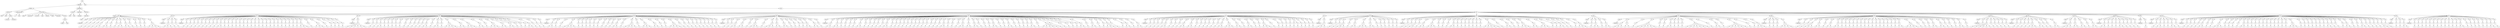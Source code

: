 digraph Tree {
	"t0" [label = "TEI"];
	"t1" [label = "teiHeader"];
	"t2" [label = "fileDesc"];
	"t3" [label = "titleStmt"];
	"t4" [label = "title"];
	"t5" [label = "title"];
	"t6" [label = "author"];
	"t7" [label = "surname"];
	"t8" [label = "forename"];
	"t9" [label = "publicationStmt"];
	"t10" [label = "p"];
	"t11" [label = "idno"];
	"t12" [label = "sourceDesc"];
	"t13" [label = "genre"];
	"t14" [label = "inspiration"];
	"t15" [label = "structure"];
	"t16" [label = "type"];
	"t17" [label = "periode"];
	"t18" [label = "taille"];
	"t19" [label = "permalien"];
	"t20" [label = "sources"];
	"t21" [label = "source"];
	"t22" [label = "author"];
	"t23" [label = "text"];
	"t24" [label = "profileDesc"];
	"t25" [label = "creation"];
	"t26" [label = "date"];
	"t27" [label = "date"];
	"t28" [label = "langUsage"];
	"t29" [label = "language"];
	"t30" [label = "textClass"];
	"t31" [label = "keywords"];
	"t32" [label = "term"];
	"t33" [label = "text"];
	"t34" [label = "body"];
	"t35" [label = "div1"];
	"t36" [label = "head"];
	"t37" [label = "div2"];
	"t38" [label = "head"];
	"t39" [label = "listPerson"];
	"t40" [label = "sp"];
	"t41" [label = "p"];
	"t42" [label = "s"];
	"t43" [label = "sp"];
	"t44" [label = "p"];
	"t45" [label = "s"];
	"t46" [label = "sp"];
	"t47" [label = "p"];
	"t48" [label = "s"];
	"t49" [label = "sp"];
	"t50" [label = "p"];
	"t51" [label = "s"];
	"t52" [label = "sp"];
	"t53" [label = "p"];
	"t54" [label = "s"];
	"t55" [label = "s"];
	"t56" [label = "sp"];
	"t57" [label = "p"];
	"t58" [label = "s"];
	"t59" [label = "s"];
	"t60" [label = "sp"];
	"t61" [label = "p"];
	"t62" [label = "s"];
	"t63" [label = "sp"];
	"t64" [label = "p"];
	"t65" [label = "s"];
	"t66" [label = "sp"];
	"t67" [label = "p"];
	"t68" [label = "s"];
	"t69" [label = "s"];
	"t70" [label = "sp"];
	"t71" [label = "p"];
	"t72" [label = "s"];
	"t73" [label = "s"];
	"t74" [label = "sp"];
	"t75" [label = "p"];
	"t76" [label = "s"];
	"t77" [label = "sp"];
	"t78" [label = "p"];
	"t79" [label = "s"];
	"t80" [label = "sp"];
	"t81" [label = "p"];
	"t82" [label = "s"];
	"t83" [label = "sp"];
	"t84" [label = "p"];
	"t85" [label = "s"];
	"t86" [label = "sp"];
	"t87" [label = "p"];
	"t88" [label = "s"];
	"t89" [label = "s"];
	"t90" [label = "s"];
	"t91" [label = "s"];
	"t92" [label = "div2"];
	"t93" [label = "head"];
	"t94" [label = "listPerson"];
	"t95" [label = "sp"];
	"t96" [label = "p"];
	"t97" [label = "s"];
	"t98" [label = "s"];
	"t99" [label = "s"];
	"t100" [label = "sp"];
	"t101" [label = "p"];
	"t102" [label = "s"];
	"t103" [label = "sp"];
	"t104" [label = "p"];
	"t105" [label = "s"];
	"t106" [label = "div2"];
	"t107" [label = "head"];
	"t108" [label = "listPerson"];
	"t109" [label = "sp"];
	"t110" [label = "p"];
	"t111" [label = "s"];
	"t112" [label = "sp"];
	"t113" [label = "p"];
	"t114" [label = "s"];
	"t115" [label = "sp"];
	"t116" [label = "p"];
	"t117" [label = "s"];
	"t118" [label = "sp"];
	"t119" [label = "p"];
	"t120" [label = "s"];
	"t121" [label = "sp"];
	"t122" [label = "p"];
	"t123" [label = "s"];
	"t124" [label = "sp"];
	"t125" [label = "p"];
	"t126" [label = "s"];
	"t127" [label = "sp"];
	"t128" [label = "p"];
	"t129" [label = "s"];
	"t130" [label = "sp"];
	"t131" [label = "p"];
	"t132" [label = "s"];
	"t133" [label = "sp"];
	"t134" [label = "p"];
	"t135" [label = "s"];
	"t136" [label = "sp"];
	"t137" [label = "p"];
	"t138" [label = "s"];
	"t139" [label = "s"];
	"t140" [label = "sp"];
	"t141" [label = "p"];
	"t142" [label = "s"];
	"t143" [label = "sp"];
	"t144" [label = "p"];
	"t145" [label = "s"];
	"t146" [label = "sp"];
	"t147" [label = "p"];
	"t148" [label = "s"];
	"t149" [label = "sp"];
	"t150" [label = "p"];
	"t151" [label = "s"];
	"t152" [label = "sp"];
	"t153" [label = "p"];
	"t154" [label = "s"];
	"t155" [label = "sp"];
	"t156" [label = "p"];
	"t157" [label = "s"];
	"t158" [label = "sp"];
	"t159" [label = "p"];
	"t160" [label = "s"];
	"t161" [label = "sp"];
	"t162" [label = "p"];
	"t163" [label = "s"];
	"t164" [label = "sp"];
	"t165" [label = "p"];
	"t166" [label = "s"];
	"t167" [label = "sp"];
	"t168" [label = "p"];
	"t169" [label = "s"];
	"t170" [label = "sp"];
	"t171" [label = "p"];
	"t172" [label = "s"];
	"t173" [label = "sp"];
	"t174" [label = "p"];
	"t175" [label = "s"];
	"t176" [label = "sp"];
	"t177" [label = "p"];
	"t178" [label = "s"];
	"t179" [label = "sp"];
	"t180" [label = "p"];
	"t181" [label = "s"];
	"t182" [label = "sp"];
	"t183" [label = "p"];
	"t184" [label = "s"];
	"t185" [label = "sp"];
	"t186" [label = "p"];
	"t187" [label = "s"];
	"t188" [label = "sp"];
	"t189" [label = "p"];
	"t190" [label = "s"];
	"t191" [label = "sp"];
	"t192" [label = "p"];
	"t193" [label = "s"];
	"t194" [label = "sp"];
	"t195" [label = "p"];
	"t196" [label = "s"];
	"t197" [label = "sp"];
	"t198" [label = "p"];
	"t199" [label = "s"];
	"t200" [label = "sp"];
	"t201" [label = "p"];
	"t202" [label = "s"];
	"t203" [label = "s"];
	"t204" [label = "s"];
	"t205" [label = "sp"];
	"t206" [label = "p"];
	"t207" [label = "s"];
	"t208" [label = "sp"];
	"t209" [label = "p"];
	"t210" [label = "s"];
	"t211" [label = "s"];
	"t212" [label = "s"];
	"t213" [label = "sp"];
	"t214" [label = "p"];
	"t215" [label = "s"];
	"t216" [label = "sp"];
	"t217" [label = "p"];
	"t218" [label = "s"];
	"t219" [label = "sp"];
	"t220" [label = "p"];
	"t221" [label = "s"];
	"t222" [label = "sp"];
	"t223" [label = "p"];
	"t224" [label = "s"];
	"t225" [label = "sp"];
	"t226" [label = "p"];
	"t227" [label = "s"];
	"t228" [label = "div2"];
	"t229" [label = "head"];
	"t230" [label = "listPerson"];
	"t231" [label = "sp"];
	"t232" [label = "p"];
	"t233" [label = "s"];
	"t234" [label = "s"];
	"t235" [label = "s"];
	"t236" [label = "s"];
	"t237" [label = "s"];
	"t238" [label = "s"];
	"t239" [label = "div2"];
	"t240" [label = "head"];
	"t241" [label = "listPerson"];
	"t242" [label = "sp"];
	"t243" [label = "p"];
	"t244" [label = "s"];
	"t245" [label = "sp"];
	"t246" [label = "p"];
	"t247" [label = "s"];
	"t248" [label = "sp"];
	"t249" [label = "p"];
	"t250" [label = "s"];
	"t251" [label = "s"];
	"t252" [label = "sp"];
	"t253" [label = "p"];
	"t254" [label = "s"];
	"t255" [label = "sp"];
	"t256" [label = "p"];
	"t257" [label = "s"];
	"t258" [label = "sp"];
	"t259" [label = "p"];
	"t260" [label = "s"];
	"t261" [label = "sp"];
	"t262" [label = "p"];
	"t263" [label = "s"];
	"t264" [label = "sp"];
	"t265" [label = "p"];
	"t266" [label = "s"];
	"t267" [label = "sp"];
	"t268" [label = "p"];
	"t269" [label = "s"];
	"t270" [label = "sp"];
	"t271" [label = "p"];
	"t272" [label = "s"];
	"t273" [label = "sp"];
	"t274" [label = "p"];
	"t275" [label = "s"];
	"t276" [label = "sp"];
	"t277" [label = "p"];
	"t278" [label = "s"];
	"t279" [label = "sp"];
	"t280" [label = "p"];
	"t281" [label = "s"];
	"t282" [label = "sp"];
	"t283" [label = "p"];
	"t284" [label = "s"];
	"t285" [label = "s"];
	"t286" [label = "sp"];
	"t287" [label = "p"];
	"t288" [label = "s"];
	"t289" [label = "sp"];
	"t290" [label = "p"];
	"t291" [label = "s"];
	"t292" [label = "s"];
	"t293" [label = "sp"];
	"t294" [label = "p"];
	"t295" [label = "s"];
	"t296" [label = "sp"];
	"t297" [label = "p"];
	"t298" [label = "s"];
	"t299" [label = "s"];
	"t300" [label = "s"];
	"t301" [label = "s"];
	"t302" [label = "sp"];
	"t303" [label = "p"];
	"t304" [label = "s"];
	"t305" [label = "s"];
	"t306" [label = "sp"];
	"t307" [label = "p"];
	"t308" [label = "s"];
	"t309" [label = "s"];
	"t310" [label = "s"];
	"t311" [label = "sp"];
	"t312" [label = "p"];
	"t313" [label = "s"];
	"t314" [label = "s"];
	"t315" [label = "sp"];
	"t316" [label = "p"];
	"t317" [label = "s"];
	"t318" [label = "sp"];
	"t319" [label = "p"];
	"t320" [label = "s"];
	"t321" [label = "s"];
	"t322" [label = "s"];
	"t323" [label = "sp"];
	"t324" [label = "p"];
	"t325" [label = "s"];
	"t326" [label = "s"];
	"t327" [label = "sp"];
	"t328" [label = "p"];
	"t329" [label = "s"];
	"t330" [label = "s"];
	"t331" [label = "sp"];
	"t332" [label = "p"];
	"t333" [label = "s"];
	"t334" [label = "sp"];
	"t335" [label = "p"];
	"t336" [label = "s"];
	"t337" [label = "sp"];
	"t338" [label = "p"];
	"t339" [label = "s"];
	"t340" [label = "sp"];
	"t341" [label = "p"];
	"t342" [label = "s"];
	"t343" [label = "s"];
	"t344" [label = "sp"];
	"t345" [label = "p"];
	"t346" [label = "s"];
	"t347" [label = "sp"];
	"t348" [label = "p"];
	"t349" [label = "s"];
	"t350" [label = "sp"];
	"t351" [label = "p"];
	"t352" [label = "s"];
	"t353" [label = "div2"];
	"t354" [label = "head"];
	"t355" [label = "listPerson"];
	"t356" [label = "sp"];
	"t357" [label = "p"];
	"t358" [label = "s"];
	"t359" [label = "s"];
	"t360" [label = "sp"];
	"t361" [label = "p"];
	"t362" [label = "s"];
	"t363" [label = "sp"];
	"t364" [label = "p"];
	"t365" [label = "s"];
	"t366" [label = "sp"];
	"t367" [label = "p"];
	"t368" [label = "s"];
	"t369" [label = "s"];
	"t370" [label = "s"];
	"t371" [label = "s"];
	"t372" [label = "sp"];
	"t373" [label = "p"];
	"t374" [label = "s"];
	"t375" [label = "sp"];
	"t376" [label = "p"];
	"t377" [label = "s"];
	"t378" [label = "sp"];
	"t379" [label = "p"];
	"t380" [label = "s"];
	"t381" [label = "sp"];
	"t382" [label = "p"];
	"t383" [label = "s"];
	"t384" [label = "sp"];
	"t385" [label = "p"];
	"t386" [label = "s"];
	"t387" [label = "sp"];
	"t388" [label = "p"];
	"t389" [label = "s"];
	"t390" [label = "sp"];
	"t391" [label = "p"];
	"t392" [label = "s"];
	"t393" [label = "sp"];
	"t394" [label = "p"];
	"t395" [label = "s"];
	"t396" [label = "sp"];
	"t397" [label = "p"];
	"t398" [label = "s"];
	"t399" [label = "sp"];
	"t400" [label = "p"];
	"t401" [label = "s"];
	"t402" [label = "s"];
	"t403" [label = "sp"];
	"t404" [label = "p"];
	"t405" [label = "s"];
	"t406" [label = "sp"];
	"t407" [label = "p"];
	"t408" [label = "s"];
	"t409" [label = "s"];
	"t410" [label = "s"];
	"t411" [label = "s"];
	"t412" [label = "sp"];
	"t413" [label = "p"];
	"t414" [label = "s"];
	"t415" [label = "sp"];
	"t416" [label = "p"];
	"t417" [label = "s"];
	"t418" [label = "s"];
	"t419" [label = "s"];
	"t420" [label = "sp"];
	"t421" [label = "p"];
	"t422" [label = "s"];
	"t423" [label = "s"];
	"t424" [label = "sp"];
	"t425" [label = "p"];
	"t426" [label = "s"];
	"t427" [label = "sp"];
	"t428" [label = "p"];
	"t429" [label = "s"];
	"t430" [label = "sp"];
	"t431" [label = "p"];
	"t432" [label = "s"];
	"t433" [label = "s"];
	"t434" [label = "s"];
	"t435" [label = "s"];
	"t436" [label = "sp"];
	"t437" [label = "p"];
	"t438" [label = "s"];
	"t439" [label = "sp"];
	"t440" [label = "p"];
	"t441" [label = "s"];
	"t442" [label = "sp"];
	"t443" [label = "p"];
	"t444" [label = "s"];
	"t445" [label = "sp"];
	"t446" [label = "p"];
	"t447" [label = "s"];
	"t448" [label = "sp"];
	"t449" [label = "p"];
	"t450" [label = "s"];
	"t451" [label = "sp"];
	"t452" [label = "p"];
	"t453" [label = "s"];
	"t454" [label = "sp"];
	"t455" [label = "p"];
	"t456" [label = "s"];
	"t457" [label = "sp"];
	"t458" [label = "p"];
	"t459" [label = "s"];
	"t460" [label = "sp"];
	"t461" [label = "p"];
	"t462" [label = "s"];
	"t463" [label = "sp"];
	"t464" [label = "p"];
	"t465" [label = "s"];
	"t466" [label = "div2"];
	"t467" [label = "head"];
	"t468" [label = "listPerson"];
	"t469" [label = "sp"];
	"t470" [label = "p"];
	"t471" [label = "s"];
	"t472" [label = "sp"];
	"t473" [label = "p"];
	"t474" [label = "s"];
	"t475" [label = "sp"];
	"t476" [label = "p"];
	"t477" [label = "s"];
	"t478" [label = "s"];
	"t479" [label = "sp"];
	"t480" [label = "p"];
	"t481" [label = "s"];
	"t482" [label = "s"];
	"t483" [label = "sp"];
	"t484" [label = "p"];
	"t485" [label = "s"];
	"t486" [label = "sp"];
	"t487" [label = "p"];
	"t488" [label = "s"];
	"t489" [label = "s"];
	"t490" [label = "s"];
	"t491" [label = "sp"];
	"t492" [label = "p"];
	"t493" [label = "s"];
	"t494" [label = "sp"];
	"t495" [label = "p"];
	"t496" [label = "s"];
	"t497" [label = "s"];
	"t498" [label = "s"];
	"t499" [label = "sp"];
	"t500" [label = "p"];
	"t501" [label = "s"];
	"t502" [label = "s"];
	"t503" [label = "sp"];
	"t504" [label = "p"];
	"t505" [label = "s"];
	"t506" [label = "s"];
	"t507" [label = "sp"];
	"t508" [label = "p"];
	"t509" [label = "s"];
	"t510" [label = "sp"];
	"t511" [label = "p"];
	"t512" [label = "s"];
	"t513" [label = "sp"];
	"t514" [label = "p"];
	"t515" [label = "s"];
	"t516" [label = "sp"];
	"t517" [label = "p"];
	"t518" [label = "s"];
	"t519" [label = "sp"];
	"t520" [label = "p"];
	"t521" [label = "s"];
	"t522" [label = "s"];
	"t523" [label = "sp"];
	"t524" [label = "p"];
	"t525" [label = "s"];
	"t526" [label = "s"];
	"t527" [label = "sp"];
	"t528" [label = "p"];
	"t529" [label = "s"];
	"t530" [label = "div2"];
	"t531" [label = "head"];
	"t532" [label = "listPerson"];
	"t533" [label = "sp"];
	"t534" [label = "p"];
	"t535" [label = "s"];
	"t536" [label = "s"];
	"t537" [label = "sp"];
	"t538" [label = "p"];
	"t539" [label = "s"];
	"t540" [label = "s"];
	"t541" [label = "sp"];
	"t542" [label = "p"];
	"t543" [label = "s"];
	"t544" [label = "sp"];
	"t545" [label = "p"];
	"t546" [label = "s"];
	"t547" [label = "sp"];
	"t548" [label = "p"];
	"t549" [label = "s"];
	"t550" [label = "sp"];
	"t551" [label = "p"];
	"t552" [label = "s"];
	"t553" [label = "sp"];
	"t554" [label = "p"];
	"t555" [label = "s"];
	"t556" [label = "s"];
	"t557" [label = "sp"];
	"t558" [label = "p"];
	"t559" [label = "s"];
	"t560" [label = "sp"];
	"t561" [label = "p"];
	"t562" [label = "s"];
	"t563" [label = "sp"];
	"t564" [label = "p"];
	"t565" [label = "s"];
	"t566" [label = "sp"];
	"t567" [label = "p"];
	"t568" [label = "s"];
	"t569" [label = "sp"];
	"t570" [label = "p"];
	"t571" [label = "s"];
	"t572" [label = "sp"];
	"t573" [label = "p"];
	"t574" [label = "s"];
	"t575" [label = "s"];
	"t576" [label = "sp"];
	"t577" [label = "p"];
	"t578" [label = "s"];
	"t579" [label = "sp"];
	"t580" [label = "p"];
	"t581" [label = "s"];
	"t582" [label = "sp"];
	"t583" [label = "p"];
	"t584" [label = "s"];
	"t585" [label = "sp"];
	"t586" [label = "p"];
	"t587" [label = "s"];
	"t588" [label = "sp"];
	"t589" [label = "p"];
	"t590" [label = "s"];
	"t591" [label = "sp"];
	"t592" [label = "p"];
	"t593" [label = "s"];
	"t594" [label = "sp"];
	"t595" [label = "p"];
	"t596" [label = "s"];
	"t597" [label = "sp"];
	"t598" [label = "p"];
	"t599" [label = "s"];
	"t600" [label = "sp"];
	"t601" [label = "p"];
	"t602" [label = "s"];
	"t603" [label = "sp"];
	"t604" [label = "p"];
	"t605" [label = "s"];
	"t606" [label = "sp"];
	"t607" [label = "p"];
	"t608" [label = "s"];
	"t609" [label = "sp"];
	"t610" [label = "p"];
	"t611" [label = "s"];
	"t612" [label = "sp"];
	"t613" [label = "p"];
	"t614" [label = "s"];
	"t615" [label = "sp"];
	"t616" [label = "p"];
	"t617" [label = "s"];
	"t618" [label = "s"];
	"t619" [label = "sp"];
	"t620" [label = "p"];
	"t621" [label = "s"];
	"t622" [label = "sp"];
	"t623" [label = "p"];
	"t624" [label = "s"];
	"t625" [label = "sp"];
	"t626" [label = "p"];
	"t627" [label = "s"];
	"t628" [label = "sp"];
	"t629" [label = "p"];
	"t630" [label = "s"];
	"t631" [label = "s"];
	"t632" [label = "sp"];
	"t633" [label = "p"];
	"t634" [label = "s"];
	"t635" [label = "s"];
	"t636" [label = "sp"];
	"t637" [label = "p"];
	"t638" [label = "s"];
	"t639" [label = "s"];
	"t640" [label = "sp"];
	"t641" [label = "p"];
	"t642" [label = "s"];
	"t643" [label = "sp"];
	"t644" [label = "p"];
	"t645" [label = "s"];
	"t646" [label = "sp"];
	"t647" [label = "p"];
	"t648" [label = "s"];
	"t649" [label = "sp"];
	"t650" [label = "p"];
	"t651" [label = "s"];
	"t652" [label = "s"];
	"t653" [label = "sp"];
	"t654" [label = "p"];
	"t655" [label = "s"];
	"t656" [label = "sp"];
	"t657" [label = "p"];
	"t658" [label = "s"];
	"t659" [label = "sp"];
	"t660" [label = "p"];
	"t661" [label = "s"];
	"t662" [label = "s"];
	"t663" [label = "sp"];
	"t664" [label = "p"];
	"t665" [label = "s"];
	"t666" [label = "sp"];
	"t667" [label = "p"];
	"t668" [label = "s"];
	"t669" [label = "sp"];
	"t670" [label = "p"];
	"t671" [label = "s"];
	"t672" [label = "sp"];
	"t673" [label = "p"];
	"t674" [label = "s"];
	"t675" [label = "sp"];
	"t676" [label = "p"];
	"t677" [label = "s"];
	"t678" [label = "s"];
	"t679" [label = "sp"];
	"t680" [label = "p"];
	"t681" [label = "s"];
	"t682" [label = "sp"];
	"t683" [label = "p"];
	"t684" [label = "s"];
	"t685" [label = "s"];
	"t686" [label = "s"];
	"t687" [label = "s"];
	"t688" [label = "s"];
	"t689" [label = "sp"];
	"t690" [label = "p"];
	"t691" [label = "s"];
	"t692" [label = "sp"];
	"t693" [label = "p"];
	"t694" [label = "s"];
	"t695" [label = "sp"];
	"t696" [label = "p"];
	"t697" [label = "s"];
	"t698" [label = "sp"];
	"t699" [label = "p"];
	"t700" [label = "s"];
	"t701" [label = "sp"];
	"t702" [label = "p"];
	"t703" [label = "s"];
	"t704" [label = "sp"];
	"t705" [label = "p"];
	"t706" [label = "s"];
	"t707" [label = "s"];
	"t708" [label = "sp"];
	"t709" [label = "p"];
	"t710" [label = "s"];
	"t711" [label = "sp"];
	"t712" [label = "p"];
	"t713" [label = "s"];
	"t714" [label = "s"];
	"t715" [label = "sp"];
	"t716" [label = "p"];
	"t717" [label = "s"];
	"t718" [label = "sp"];
	"t719" [label = "p"];
	"t720" [label = "s"];
	"t721" [label = "sp"];
	"t722" [label = "p"];
	"t723" [label = "s"];
	"t724" [label = "s"];
	"t725" [label = "s"];
	"t726" [label = "sp"];
	"t727" [label = "p"];
	"t728" [label = "s"];
	"t729" [label = "sp"];
	"t730" [label = "p"];
	"t731" [label = "s"];
	"t732" [label = "sp"];
	"t733" [label = "p"];
	"t734" [label = "s"];
	"t735" [label = "s"];
	"t736" [label = "sp"];
	"t737" [label = "p"];
	"t738" [label = "s"];
	"t739" [label = "sp"];
	"t740" [label = "p"];
	"t741" [label = "s"];
	"t742" [label = "s"];
	"t743" [label = "div2"];
	"t744" [label = "head"];
	"t745" [label = "listPerson"];
	"t746" [label = "sp"];
	"t747" [label = "p"];
	"t748" [label = "s"];
	"t749" [label = "sp"];
	"t750" [label = "p"];
	"t751" [label = "s"];
	"t752" [label = "sp"];
	"t753" [label = "p"];
	"t754" [label = "s"];
	"t755" [label = "sp"];
	"t756" [label = "p"];
	"t757" [label = "s"];
	"t758" [label = "sp"];
	"t759" [label = "p"];
	"t760" [label = "s"];
	"t761" [label = "s"];
	"t762" [label = "sp"];
	"t763" [label = "p"];
	"t764" [label = "s"];
	"t765" [label = "sp"];
	"t766" [label = "p"];
	"t767" [label = "s"];
	"t768" [label = "sp"];
	"t769" [label = "p"];
	"t770" [label = "s"];
	"t771" [label = "sp"];
	"t772" [label = "p"];
	"t773" [label = "s"];
	"t774" [label = "s"];
	"t775" [label = "sp"];
	"t776" [label = "p"];
	"t777" [label = "s"];
	"t778" [label = "s"];
	"t779" [label = "sp"];
	"t780" [label = "p"];
	"t781" [label = "s"];
	"t782" [label = "sp"];
	"t783" [label = "p"];
	"t784" [label = "s"];
	"t785" [label = "sp"];
	"t786" [label = "p"];
	"t787" [label = "s"];
	"t788" [label = "sp"];
	"t789" [label = "p"];
	"t790" [label = "s"];
	"t791" [label = "sp"];
	"t792" [label = "p"];
	"t793" [label = "s"];
	"t794" [label = "sp"];
	"t795" [label = "p"];
	"t796" [label = "s"];
	"t797" [label = "sp"];
	"t798" [label = "p"];
	"t799" [label = "s"];
	"t800" [label = "s"];
	"t801" [label = "sp"];
	"t802" [label = "p"];
	"t803" [label = "s"];
	"t804" [label = "s"];
	"t805" [label = "s"];
	"t806" [label = "sp"];
	"t807" [label = "p"];
	"t808" [label = "s"];
	"t809" [label = "s"];
	"t810" [label = "sp"];
	"t811" [label = "p"];
	"t812" [label = "s"];
	"t813" [label = "sp"];
	"t814" [label = "p"];
	"t815" [label = "s"];
	"t816" [label = "s"];
	"t817" [label = "sp"];
	"t818" [label = "p"];
	"t819" [label = "s"];
	"t820" [label = "sp"];
	"t821" [label = "p"];
	"t822" [label = "s"];
	"t823" [label = "sp"];
	"t824" [label = "p"];
	"t825" [label = "s"];
	"t826" [label = "s"];
	"t827" [label = "s"];
	"t828" [label = "sp"];
	"t829" [label = "p"];
	"t830" [label = "s"];
	"t831" [label = "sp"];
	"t832" [label = "p"];
	"t833" [label = "s"];
	"t834" [label = "sp"];
	"t835" [label = "p"];
	"t836" [label = "s"];
	"t837" [label = "sp"];
	"t838" [label = "p"];
	"t839" [label = "s"];
	"t840" [label = "sp"];
	"t841" [label = "p"];
	"t842" [label = "s"];
	"t843" [label = "sp"];
	"t844" [label = "p"];
	"t845" [label = "s"];
	"t846" [label = "p"];
	"t847" [label = "s"];
	"t848" [label = "sp"];
	"t849" [label = "p"];
	"t850" [label = "s"];
	"t851" [label = "sp"];
	"t852" [label = "p"];
	"t853" [label = "s"];
	"t854" [label = "sp"];
	"t855" [label = "p"];
	"t856" [label = "s"];
	"t857" [label = "sp"];
	"t858" [label = "p"];
	"t859" [label = "s"];
	"t860" [label = "div2"];
	"t861" [label = "head"];
	"t862" [label = "listPerson"];
	"t863" [label = "sp"];
	"t864" [label = "p"];
	"t865" [label = "s"];
	"t866" [label = "s"];
	"t867" [label = "s"];
	"t868" [label = "div2"];
	"t869" [label = "head"];
	"t870" [label = "listPerson"];
	"t871" [label = "sp"];
	"t872" [label = "p"];
	"t873" [label = "s"];
	"t874" [label = "sp"];
	"t875" [label = "p"];
	"t876" [label = "s"];
	"t877" [label = "sp"];
	"t878" [label = "p"];
	"t879" [label = "s"];
	"t880" [label = "s"];
	"t881" [label = "s"];
	"t882" [label = "sp"];
	"t883" [label = "p"];
	"t884" [label = "s"];
	"t885" [label = "sp"];
	"t886" [label = "p"];
	"t887" [label = "s"];
	"t888" [label = "s"];
	"t889" [label = "sp"];
	"t890" [label = "p"];
	"t891" [label = "s"];
	"t892" [label = "s"];
	"t893" [label = "s"];
	"t894" [label = "sp"];
	"t895" [label = "p"];
	"t896" [label = "s"];
	"t897" [label = "s"];
	"t898" [label = "sp"];
	"t899" [label = "p"];
	"t900" [label = "s"];
	"t901" [label = "sp"];
	"t902" [label = "p"];
	"t903" [label = "s"];
	"t904" [label = "sp"];
	"t905" [label = "p"];
	"t906" [label = "s"];
	"t907" [label = "sp"];
	"t908" [label = "p"];
	"t909" [label = "s"];
	"t910" [label = "sp"];
	"t911" [label = "p"];
	"t912" [label = "s"];
	"t913" [label = "sp"];
	"t914" [label = "p"];
	"t915" [label = "s"];
	"t916" [label = "div2"];
	"t917" [label = "head"];
	"t918" [label = "listPerson"];
	"t919" [label = "sp"];
	"t920" [label = "p"];
	"t921" [label = "s"];
	"t922" [label = "sp"];
	"t923" [label = "p"];
	"t924" [label = "s"];
	"t925" [label = "sp"];
	"t926" [label = "p"];
	"t927" [label = "s"];
	"t928" [label = "s"];
	"t929" [label = "sp"];
	"t930" [label = "p"];
	"t931" [label = "s"];
	"t932" [label = "sp"];
	"t933" [label = "p"];
	"t934" [label = "s"];
	"t935" [label = "s"];
	"t936" [label = "sp"];
	"t937" [label = "p"];
	"t938" [label = "s"];
	"t939" [label = "s"];
	"t940" [label = "s"];
	"t941" [label = "sp"];
	"t942" [label = "p"];
	"t943" [label = "s"];
	"t944" [label = "sp"];
	"t945" [label = "p"];
	"t946" [label = "s"];
	"t947" [label = "sp"];
	"t948" [label = "p"];
	"t949" [label = "s"];
	"t950" [label = "sp"];
	"t951" [label = "p"];
	"t952" [label = "s"];
	"t953" [label = "s"];
	"t954" [label = "sp"];
	"t955" [label = "p"];
	"t956" [label = "s"];
	"t957" [label = "sp"];
	"t958" [label = "p"];
	"t959" [label = "s"];
	"t960" [label = "sp"];
	"t961" [label = "p"];
	"t962" [label = "s"];
	"t963" [label = "sp"];
	"t964" [label = "p"];
	"t965" [label = "s"];
	"t966" [label = "sp"];
	"t967" [label = "p"];
	"t968" [label = "s"];
	"t969" [label = "sp"];
	"t970" [label = "p"];
	"t971" [label = "s"];
	"t972" [label = "sp"];
	"t973" [label = "p"];
	"t974" [label = "s"];
	"t975" [label = "sp"];
	"t976" [label = "p"];
	"t977" [label = "s"];
	"t978" [label = "s"];
	"t979" [label = "s"];
	"t980" [label = "s"];
	"t981" [label = "s"];
	"t982" [label = "sp"];
	"t983" [label = "p"];
	"t984" [label = "s"];
	"t985" [label = "sp"];
	"t986" [label = "p"];
	"t987" [label = "s"];
	"t988" [label = "s"];
	"t989" [label = "sp"];
	"t990" [label = "p"];
	"t991" [label = "s"];
	"t992" [label = "sp"];
	"t993" [label = "p"];
	"t994" [label = "s"];
	"t995" [label = "sp"];
	"t996" [label = "p"];
	"t997" [label = "s"];
	"t998" [label = "s"];
	"t999" [label = "s"];
	"t1000" [label = "sp"];
	"t1001" [label = "p"];
	"t1002" [label = "s"];
	"t1003" [label = "s"];
	"t1004" [label = "sp"];
	"t1005" [label = "p"];
	"t1006" [label = "s"];
	"t1007" [label = "s"];
	"t1008" [label = "s"];
	"t1009" [label = "sp"];
	"t1010" [label = "p"];
	"t1011" [label = "s"];
	"t1012" [label = "sp"];
	"t1013" [label = "p"];
	"t1014" [label = "s"];
	"t1015" [label = "sp"];
	"t1016" [label = "p"];
	"t1017" [label = "s"];
	"t1018" [label = "s"];
	"t1019" [label = "sp"];
	"t1020" [label = "p"];
	"t1021" [label = "s"];
	"t1022" [label = "sp"];
	"t1023" [label = "p"];
	"t1024" [label = "s"];
	"t1025" [label = "sp"];
	"t1026" [label = "p"];
	"t1027" [label = "s"];
	"t1028" [label = "sp"];
	"t1029" [label = "p"];
	"t1030" [label = "s"];
	"t1031" [label = "s"];
	"t1032" [label = "s"];
	"t1033" [label = "div2"];
	"t1034" [label = "head"];
	"t1035" [label = "listPerson"];
	"t1036" [label = "sp"];
	"t1037" [label = "p"];
	"t1038" [label = "s"];
	"t1039" [label = "sp"];
	"t1040" [label = "p"];
	"t1041" [label = "s"];
	"t1042" [label = "s"];
	"t1043" [label = "sp"];
	"t1044" [label = "p"];
	"t1045" [label = "s"];
	"t1046" [label = "sp"];
	"t1047" [label = "p"];
	"t1048" [label = "s"];
	"t1049" [label = "s"];
	"t1050" [label = "div2"];
	"t1051" [label = "head"];
	"t1052" [label = "listPerson"];
	"t1053" [label = "sp"];
	"t1054" [label = "p"];
	"t1055" [label = "s"];
	"t1056" [label = "s"];
	"t1057" [label = "s"];
	"t1058" [label = "p"];
	"t1059" [label = "s"];
	"t1060" [label = "s"];
	"t1061" [label = "sp"];
	"t1062" [label = "p"];
	"t1063" [label = "s"];
	"t1064" [label = "sp"];
	"t1065" [label = "p"];
	"t1066" [label = "s"];
	"t1067" [label = "s"];
	"t1068" [label = "s"];
	"t1069" [label = "s"];
	"t1070" [label = "s"];
	"t1071" [label = "s"];
	"t1072" [label = "sp"];
	"t1073" [label = "p"];
	"t1074" [label = "s"];
	"t1075" [label = "sp"];
	"t1076" [label = "p"];
	"t1077" [label = "s"];
	"t1078" [label = "sp"];
	"t1079" [label = "p"];
	"t1080" [label = "s"];
	"t1081" [label = "s"];
	"t1082" [label = "sp"];
	"t1083" [label = "p"];
	"t1084" [label = "s"];
	"t1085" [label = "sp"];
	"t1086" [label = "p"];
	"t1087" [label = "s"];
	"t1088" [label = "sp"];
	"t1089" [label = "p"];
	"t1090" [label = "s"];
	"t1091" [label = "sp"];
	"t1092" [label = "p"];
	"t1093" [label = "s"];
	"t1094" [label = "s"];
	"t1095" [label = "s"];
	"t1096" [label = "s"];
	"t1097" [label = "s"];
	"t1098" [label = "s"];
	"t1099" [label = "s"];
	"t1100" [label = "sp"];
	"t1101" [label = "p"];
	"t1102" [label = "s"];
	"t1103" [label = "sp"];
	"t1104" [label = "p"];
	"t1105" [label = "s"];
	"t1106" [label = "s"];
	"t1107" [label = "sp"];
	"t1108" [label = "p"];
	"t1109" [label = "s"];
	"t1110" [label = "sp"];
	"t1111" [label = "p"];
	"t1112" [label = "s"];
	"t1113" [label = "s"];
	"t1114" [label = "s"];
	"t1115" [label = "s"];
	"t1116" [label = "s"];
	"t1117" [label = "s"];
	"t1118" [label = "sp"];
	"t1119" [label = "p"];
	"t1120" [label = "s"];
	"t1121" [label = "sp"];
	"t1122" [label = "p"];
	"t1123" [label = "s"];
	"t1124" [label = "sp"];
	"t1125" [label = "p"];
	"t1126" [label = "s"];
	"t1127" [label = "s"];
	"t1128" [label = "s"];
	"t1129" [label = "div2"];
	"t1130" [label = "head"];
	"t1131" [label = "listPerson"];
	"t1132" [label = "sp"];
	"t1133" [label = "p"];
	"t1134" [label = "s"];
	"t1135" [label = "sp"];
	"t1136" [label = "p"];
	"t1137" [label = "s"];
	"t1138" [label = "sp"];
	"t1139" [label = "p"];
	"t1140" [label = "s"];
	"t1141" [label = "sp"];
	"t1142" [label = "p"];
	"t1143" [label = "s"];
	"t1144" [label = "s"];
	"t1145" [label = "s"];
	"t1146" [label = "s"];
	"t1147" [label = "div2"];
	"t1148" [label = "head"];
	"t1149" [label = "listPerson"];
	"t1150" [label = "sp"];
	"t1151" [label = "p"];
	"t1152" [label = "s"];
	"t1153" [label = "sp"];
	"t1154" [label = "p"];
	"t1155" [label = "s"];
	"t1156" [label = "sp"];
	"t1157" [label = "p"];
	"t1158" [label = "s"];
	"t1159" [label = "s"];
	"t1160" [label = "s"];
	"t1161" [label = "sp"];
	"t1162" [label = "p"];
	"t1163" [label = "s"];
	"t1164" [label = "s"];
	"t1165" [label = "sp"];
	"t1166" [label = "p"];
	"t1167" [label = "s"];
	"t1168" [label = "sp"];
	"t1169" [label = "p"];
	"t1170" [label = "s"];
	"t1171" [label = "s"];
	"t1172" [label = "sp"];
	"t1173" [label = "p"];
	"t1174" [label = "s"];
	"t1175" [label = "s"];
	"t1176" [label = "sp"];
	"t1177" [label = "p"];
	"t1178" [label = "s"];
	"t1179" [label = "sp"];
	"t1180" [label = "p"];
	"t1181" [label = "s"];
	"t1182" [label = "sp"];
	"t1183" [label = "p"];
	"t1184" [label = "s"];
	"t1185" [label = "sp"];
	"t1186" [label = "p"];
	"t1187" [label = "s"];
	"t1188" [label = "sp"];
	"t1189" [label = "p"];
	"t1190" [label = "s"];
	"t1191" [label = "sp"];
	"t1192" [label = "p"];
	"t1193" [label = "s"];
	"t1194" [label = "sp"];
	"t1195" [label = "p"];
	"t1196" [label = "s"];
	"t1197" [label = "sp"];
	"t1198" [label = "p"];
	"t1199" [label = "s"];
	"t1200" [label = "sp"];
	"t1201" [label = "p"];
	"t1202" [label = "s"];
	"t1203" [label = "sp"];
	"t1204" [label = "p"];
	"t1205" [label = "s"];
	"t1206" [label = "sp"];
	"t1207" [label = "p"];
	"t1208" [label = "s"];
	"t1209" [label = "sp"];
	"t1210" [label = "p"];
	"t1211" [label = "s"];
	"t1212" [label = "sp"];
	"t1213" [label = "p"];
	"t1214" [label = "s"];
	"t1215" [label = "sp"];
	"t1216" [label = "p"];
	"t1217" [label = "s"];
	"t1218" [label = "sp"];
	"t1219" [label = "p"];
	"t1220" [label = "s"];
	"t1221" [label = "sp"];
	"t1222" [label = "p"];
	"t1223" [label = "s"];
	"t1224" [label = "s"];
	"t1225" [label = "sp"];
	"t1226" [label = "p"];
	"t1227" [label = "s"];
	"t1228" [label = "s"];
	"t1229" [label = "s"];
	"t1230" [label = "s"];
	"t1231" [label = "sp"];
	"t1232" [label = "p"];
	"t1233" [label = "s"];
	"t1234" [label = "sp"];
	"t1235" [label = "p"];
	"t1236" [label = "s"];
	"t1237" [label = "sp"];
	"t1238" [label = "p"];
	"t1239" [label = "s"];
	"t1240" [label = "sp"];
	"t1241" [label = "p"];
	"t1242" [label = "s"];
	"t1243" [label = "s"];
	"t1244" [label = "sp"];
	"t1245" [label = "p"];
	"t1246" [label = "s"];
	"t1247" [label = "s"];
	"t1248" [label = "sp"];
	"t1249" [label = "p"];
	"t1250" [label = "s"];
	"t1251" [label = "sp"];
	"t1252" [label = "p"];
	"t1253" [label = "s"];
	"t1254" [label = "sp"];
	"t1255" [label = "p"];
	"t1256" [label = "s"];
	"t1257" [label = "sp"];
	"t1258" [label = "p"];
	"t1259" [label = "s"];
	"t1260" [label = "s"];
	"t1261" [label = "sp"];
	"t1262" [label = "p"];
	"t1263" [label = "s"];
	"t1264" [label = "div2"];
	"t1265" [label = "head"];
	"t1266" [label = "listPerson"];
	"t1267" [label = "sp"];
	"t1268" [label = "p"];
	"t1269" [label = "s"];
	"t1270" [label = "sp"];
	"t1271" [label = "p"];
	"t1272" [label = "s"];
	"t1273" [label = "s"];
	"t1274" [label = "s"];
	"t1275" [label = "s"];
	"t1276" [label = "s"];
	"t1277" [label = "sp"];
	"t1278" [label = "p"];
	"t1279" [label = "s"];
	"t1280" [label = "sp"];
	"t1281" [label = "p"];
	"t1282" [label = "s"];
	"t1283" [label = "sp"];
	"t1284" [label = "p"];
	"t1285" [label = "s"];
	"t1286" [label = "sp"];
	"t1287" [label = "p"];
	"t1288" [label = "s"];
	"t1289" [label = "sp"];
	"t1290" [label = "p"];
	"t1291" [label = "s"];
	"t1292" [label = "div2"];
	"t1293" [label = "head"];
	"t1294" [label = "listPerson"];
	"t1295" [label = "sp"];
	"t1296" [label = "p"];
	"t1297" [label = "s"];
	"t1298" [label = "sp"];
	"t1299" [label = "p"];
	"t1300" [label = "s"];
	"t1301" [label = "sp"];
	"t1302" [label = "p"];
	"t1303" [label = "s"];
	"t1304" [label = "sp"];
	"t1305" [label = "p"];
	"t1306" [label = "s"];
	"t1307" [label = "sp"];
	"t1308" [label = "p"];
	"t1309" [label = "s"];
	"t1310" [label = "s"];
	"t1311" [label = "s"];
	"t1312" [label = "sp"];
	"t1313" [label = "p"];
	"t1314" [label = "s"];
	"t1315" [label = "s"];
	"t1316" [label = "sp"];
	"t1317" [label = "p"];
	"t1318" [label = "s"];
	"t1319" [label = "sp"];
	"t1320" [label = "p"];
	"t1321" [label = "s"];
	"t1322" [label = "sp"];
	"t1323" [label = "p"];
	"t1324" [label = "s"];
	"t1325" [label = "s"];
	"t1326" [label = "div2"];
	"t1327" [label = "head"];
	"t1328" [label = "listPerson"];
	"t1329" [label = "sp"];
	"t1330" [label = "p"];
	"t1331" [label = "s"];
	"t1332" [label = "s"];
	"t1333" [label = "s"];
	"t1334" [label = "sp"];
	"t1335" [label = "p"];
	"t1336" [label = "s"];
	"t1337" [label = "s"];
	"t1338" [label = "sp"];
	"t1339" [label = "p"];
	"t1340" [label = "s"];
	"t1341" [label = "s"];
	"t1342" [label = "sp"];
	"t1343" [label = "p"];
	"t1344" [label = "s"];
	"t1345" [label = "sp"];
	"t1346" [label = "p"];
	"t1347" [label = "s"];
	"t1348" [label = "s"];
	"t1349" [label = "div2"];
	"t1350" [label = "head"];
	"t1351" [label = "listPerson"];
	"t1352" [label = "sp"];
	"t1353" [label = "p"];
	"t1354" [label = "s"];
	"t1355" [label = "s"];
	"t1356" [label = "sp"];
	"t1357" [label = "p"];
	"t1358" [label = "s"];
	"t1359" [label = "sp"];
	"t1360" [label = "p"];
	"t1361" [label = "s"];
	"t1362" [label = "sp"];
	"t1363" [label = "p"];
	"t1364" [label = "s"];
	"t1365" [label = "sp"];
	"t1366" [label = "p"];
	"t1367" [label = "s"];
	"t1368" [label = "s"];
	"t1369" [label = "sp"];
	"t1370" [label = "p"];
	"t1371" [label = "s"];
	"t1372" [label = "sp"];
	"t1373" [label = "p"];
	"t1374" [label = "s"];
	"t1375" [label = "sp"];
	"t1376" [label = "p"];
	"t1377" [label = "s"];
	"t1378" [label = "sp"];
	"t1379" [label = "p"];
	"t1380" [label = "s"];
	"t1381" [label = "div2"];
	"t1382" [label = "head"];
	"t1383" [label = "listPerson"];
	"t1384" [label = "sp"];
	"t1385" [label = "p"];
	"t1386" [label = "s"];
	"t1387" [label = "div2"];
	"t1388" [label = "head"];
	"t1389" [label = "listPerson"];
	"t1390" [label = "sp"];
	"t1391" [label = "p"];
	"t1392" [label = "s"];
	"t1393" [label = "sp"];
	"t1394" [label = "p"];
	"t1395" [label = "s"];
	"t1396" [label = "s"];
	"t1397" [label = "sp"];
	"t1398" [label = "p"];
	"t1399" [label = "s"];
	"t1400" [label = "sp"];
	"t1401" [label = "p"];
	"t1402" [label = "s"];
	"t1403" [label = "sp"];
	"t1404" [label = "p"];
	"t1405" [label = "s"];
	"t1406" [label = "s"];
	"t1407" [label = "sp"];
	"t1408" [label = "p"];
	"t1409" [label = "s"];
	"t1410" [label = "div2"];
	"t1411" [label = "head"];
	"t1412" [label = "listPerson"];
	"t1413" [label = "sp"];
	"t1414" [label = "p"];
	"t1415" [label = "s"];
	"t1416" [label = "sp"];
	"t1417" [label = "p"];
	"t1418" [label = "s"];
	"t1419" [label = "sp"];
	"t1420" [label = "p"];
	"t1421" [label = "s"];
	"t1422" [label = "sp"];
	"t1423" [label = "p"];
	"t1424" [label = "s"];
	"t1425" [label = "sp"];
	"t1426" [label = "p"];
	"t1427" [label = "s"];
	"t1428" [label = "s"];
	"t1429" [label = "sp"];
	"t1430" [label = "p"];
	"t1431" [label = "s"];
	"t1432" [label = "sp"];
	"t1433" [label = "p"];
	"t1434" [label = "s"];
	"t1435" [label = "sp"];
	"t1436" [label = "p"];
	"t1437" [label = "s"];
	"t1438" [label = "s"];
	"t1439" [label = "s"];
	"t1440" [label = "sp"];
	"t1441" [label = "p"];
	"t1442" [label = "s"];
	"t1443" [label = "sp"];
	"t1444" [label = "p"];
	"t1445" [label = "s"];
	"t1446" [label = "sp"];
	"t1447" [label = "p"];
	"t1448" [label = "s"];
	"t1449" [label = "sp"];
	"t1450" [label = "p"];
	"t1451" [label = "s"];
	"t1452" [label = "sp"];
	"t1453" [label = "p"];
	"t1454" [label = "s"];
	"t1455" [label = "s"];
	"t1456" [label = "sp"];
	"t1457" [label = "p"];
	"t1458" [label = "s"];
	"t1459" [label = "sp"];
	"t1460" [label = "p"];
	"t1461" [label = "s"];
	"t1462" [label = "sp"];
	"t1463" [label = "p"];
	"t1464" [label = "s"];
	"t1465" [label = "sp"];
	"t1466" [label = "p"];
	"t1467" [label = "s"];
	"t1468" [label = "sp"];
	"t1469" [label = "p"];
	"t1470" [label = "s"];
	"t1471" [label = "sp"];
	"t1472" [label = "p"];
	"t1473" [label = "s"];
	"t1474" [label = "sp"];
	"t1475" [label = "p"];
	"t1476" [label = "s"];
	"t1477" [label = "sp"];
	"t1478" [label = "p"];
	"t1479" [label = "s"];
	"t1480" [label = "sp"];
	"t1481" [label = "p"];
	"t1482" [label = "s"];
	"t1483" [label = "sp"];
	"t1484" [label = "p"];
	"t1485" [label = "s"];
	"t1486" [label = "sp"];
	"t1487" [label = "p"];
	"t1488" [label = "s"];
	"t1489" [label = "sp"];
	"t1490" [label = "p"];
	"t1491" [label = "s"];
	"t1492" [label = "s"];
	"t1493" [label = "s"];
	"t1494" [label = "sp"];
	"t1495" [label = "p"];
	"t1496" [label = "s"];
	"t1497" [label = "sp"];
	"t1498" [label = "p"];
	"t1499" [label = "s"];
	"t1500" [label = "sp"];
	"t1501" [label = "p"];
	"t1502" [label = "s"];
	"t1503" [label = "sp"];
	"t1504" [label = "p"];
	"t1505" [label = "s"];
	"t1506" [label = "sp"];
	"t1507" [label = "p"];
	"t1508" [label = "s"];
	"t1509" [label = "sp"];
	"t1510" [label = "p"];
	"t1511" [label = "s"];
	"t1512" [label = "sp"];
	"t1513" [label = "p"];
	"t1514" [label = "s"];
	"t1515" [label = "sp"];
	"t1516" [label = "p"];
	"t1517" [label = "s"];
	"t1518" [label = "s"];
	"t1519" [label = "sp"];
	"t1520" [label = "p"];
	"t1521" [label = "s"];
	"t1522" [label = "sp"];
	"t1523" [label = "p"];
	"t1524" [label = "s"];
	"t1525" [label = "sp"];
	"t1526" [label = "p"];
	"t1527" [label = "s"];
	"t1528" [label = "sp"];
	"t1529" [label = "p"];
	"t1530" [label = "s"];
	"t1531" [label = "s"];
	"t1532" [label = "sp"];
	"t1533" [label = "p"];
	"t1534" [label = "s"];
	"t1535" [label = "sp"];
	"t1536" [label = "p"];
	"t1537" [label = "s"];
	"t1538" [label = "sp"];
	"t1539" [label = "p"];
	"t1540" [label = "s"];
	"t1541" [label = "s"];
	"t1542" [label = "sp"];
	"t1543" [label = "p"];
	"t1544" [label = "s"];
	"t1545" [label = "sp"];
	"t1546" [label = "p"];
	"t1547" [label = "s"];
	"t1548" [label = "sp"];
	"t1549" [label = "p"];
	"t1550" [label = "s"];
	"t1551" [label = "sp"];
	"t1552" [label = "p"];
	"t1553" [label = "s"];
	"t1554" [label = "sp"];
	"t1555" [label = "p"];
	"t1556" [label = "s"];
	"t1557" [label = "s"];
	"t1558" [label = "sp"];
	"t1559" [label = "p"];
	"t1560" [label = "s"];
	"t1561" [label = "div2"];
	"t1562" [label = "head"];
	"t1563" [label = "listPerson"];
	"t1564" [label = "sp"];
	"t1565" [label = "p"];
	"t1566" [label = "s"];
	"t1567" [label = "sp"];
	"t1568" [label = "p"];
	"t1569" [label = "s"];
	"t1570" [label = "sp"];
	"t1571" [label = "p"];
	"t1572" [label = "s"];
	"t1573" [label = "s"];
	"t1574" [label = "div2"];
	"t1575" [label = "head"];
	"t1576" [label = "listPerson"];
	"t1577" [label = "sp"];
	"t1578" [label = "p"];
	"t1579" [label = "s"];
	"t1580" [label = "sp"];
	"t1581" [label = "p"];
	"t1582" [label = "s"];
	"t1583" [label = "sp"];
	"t1584" [label = "p"];
	"t1585" [label = "s"];
	"t1586" [label = "sp"];
	"t1587" [label = "p"];
	"t1588" [label = "s"];
	"t1589" [label = "sp"];
	"t1590" [label = "p"];
	"t1591" [label = "s"];
	"t1592" [label = "sp"];
	"t1593" [label = "p"];
	"t1594" [label = "s"];
	"t1595" [label = "sp"];
	"t1596" [label = "p"];
	"t1597" [label = "s"];
	"t1598" [label = "sp"];
	"t1599" [label = "p"];
	"t1600" [label = "s"];
	"t1601" [label = "sp"];
	"t1602" [label = "p"];
	"t1603" [label = "s"];
	"t1604" [label = "sp"];
	"t1605" [label = "p"];
	"t1606" [label = "s"];
	"t1607" [label = "sp"];
	"t1608" [label = "p"];
	"t1609" [label = "s"];
	"t1610" [label = "sp"];
	"t1611" [label = "p"];
	"t1612" [label = "s"];
	"t1613" [label = "sp"];
	"t1614" [label = "p"];
	"t1615" [label = "s"];
	"t1616" [label = "s"];
	"t1617" [label = "sp"];
	"t1618" [label = "p"];
	"t1619" [label = "s"];
	"t1620" [label = "sp"];
	"t1621" [label = "p"];
	"t1622" [label = "s"];
	"t1623" [label = "sp"];
	"t1624" [label = "p"];
	"t1625" [label = "s"];
	"t1626" [label = "sp"];
	"t1627" [label = "p"];
	"t1628" [label = "s"];
	"t1629" [label = "sp"];
	"t1630" [label = "p"];
	"t1631" [label = "s"];
	"t1632" [label = "sp"];
	"t1633" [label = "p"];
	"t1634" [label = "s"];
	"t1635" [label = "sp"];
	"t1636" [label = "p"];
	"t1637" [label = "s"];
	"t1638" [label = "s"];
	"t1639" [label = "sp"];
	"t1640" [label = "p"];
	"t1641" [label = "s"];
	"t0" -> "t1";
	"t1" -> "t2";
	"t2" -> "t3";
	"t3" -> "t4";
	"t3" -> "t5";
	"t3" -> "t6";
	"t6" -> "t7";
	"t6" -> "t8";
	"t2" -> "t9";
	"t9" -> "t10";
	"t9" -> "t11";
	"t2" -> "t12";
	"t12" -> "t13";
	"t12" -> "t14";
	"t12" -> "t15";
	"t12" -> "t16";
	"t12" -> "t17";
	"t12" -> "t18";
	"t12" -> "t19";
	"t12" -> "t20";
	"t20" -> "t21";
	"t21" -> "t22";
	"t21" -> "t23";
	"t1" -> "t24";
	"t24" -> "t25";
	"t25" -> "t26";
	"t25" -> "t27";
	"t24" -> "t28";
	"t28" -> "t29";
	"t24" -> "t30";
	"t30" -> "t31";
	"t31" -> "t32";
	"t0" -> "t33";
	"t33" -> "t34";
	"t34" -> "t35";
	"t35" -> "t36";
	"t35" -> "t37";
	"t37" -> "t38";
	"t38" -> "t39";
	"t37" -> "t40";
	"t40" -> "t41";
	"t41" -> "t42";
	"t37" -> "t43";
	"t43" -> "t44";
	"t44" -> "t45";
	"t37" -> "t46";
	"t46" -> "t47";
	"t47" -> "t48";
	"t37" -> "t49";
	"t49" -> "t50";
	"t50" -> "t51";
	"t37" -> "t52";
	"t52" -> "t53";
	"t53" -> "t54";
	"t53" -> "t55";
	"t37" -> "t56";
	"t56" -> "t57";
	"t57" -> "t58";
	"t57" -> "t59";
	"t37" -> "t60";
	"t60" -> "t61";
	"t61" -> "t62";
	"t37" -> "t63";
	"t63" -> "t64";
	"t64" -> "t65";
	"t37" -> "t66";
	"t66" -> "t67";
	"t67" -> "t68";
	"t67" -> "t69";
	"t37" -> "t70";
	"t70" -> "t71";
	"t71" -> "t72";
	"t71" -> "t73";
	"t37" -> "t74";
	"t74" -> "t75";
	"t75" -> "t76";
	"t37" -> "t77";
	"t77" -> "t78";
	"t78" -> "t79";
	"t37" -> "t80";
	"t80" -> "t81";
	"t81" -> "t82";
	"t37" -> "t83";
	"t83" -> "t84";
	"t84" -> "t85";
	"t37" -> "t86";
	"t86" -> "t87";
	"t87" -> "t88";
	"t87" -> "t89";
	"t87" -> "t90";
	"t87" -> "t91";
	"t35" -> "t92";
	"t92" -> "t93";
	"t93" -> "t94";
	"t92" -> "t95";
	"t95" -> "t96";
	"t96" -> "t97";
	"t96" -> "t98";
	"t96" -> "t99";
	"t92" -> "t100";
	"t100" -> "t101";
	"t101" -> "t102";
	"t92" -> "t103";
	"t103" -> "t104";
	"t104" -> "t105";
	"t35" -> "t106";
	"t106" -> "t107";
	"t107" -> "t108";
	"t106" -> "t109";
	"t109" -> "t110";
	"t110" -> "t111";
	"t106" -> "t112";
	"t112" -> "t113";
	"t113" -> "t114";
	"t106" -> "t115";
	"t115" -> "t116";
	"t116" -> "t117";
	"t106" -> "t118";
	"t118" -> "t119";
	"t119" -> "t120";
	"t106" -> "t121";
	"t121" -> "t122";
	"t122" -> "t123";
	"t106" -> "t124";
	"t124" -> "t125";
	"t125" -> "t126";
	"t106" -> "t127";
	"t127" -> "t128";
	"t128" -> "t129";
	"t106" -> "t130";
	"t130" -> "t131";
	"t131" -> "t132";
	"t106" -> "t133";
	"t133" -> "t134";
	"t134" -> "t135";
	"t106" -> "t136";
	"t136" -> "t137";
	"t137" -> "t138";
	"t137" -> "t139";
	"t106" -> "t140";
	"t140" -> "t141";
	"t141" -> "t142";
	"t106" -> "t143";
	"t143" -> "t144";
	"t144" -> "t145";
	"t106" -> "t146";
	"t146" -> "t147";
	"t147" -> "t148";
	"t106" -> "t149";
	"t149" -> "t150";
	"t150" -> "t151";
	"t106" -> "t152";
	"t152" -> "t153";
	"t153" -> "t154";
	"t106" -> "t155";
	"t155" -> "t156";
	"t156" -> "t157";
	"t106" -> "t158";
	"t158" -> "t159";
	"t159" -> "t160";
	"t106" -> "t161";
	"t161" -> "t162";
	"t162" -> "t163";
	"t106" -> "t164";
	"t164" -> "t165";
	"t165" -> "t166";
	"t106" -> "t167";
	"t167" -> "t168";
	"t168" -> "t169";
	"t106" -> "t170";
	"t170" -> "t171";
	"t171" -> "t172";
	"t106" -> "t173";
	"t173" -> "t174";
	"t174" -> "t175";
	"t106" -> "t176";
	"t176" -> "t177";
	"t177" -> "t178";
	"t106" -> "t179";
	"t179" -> "t180";
	"t180" -> "t181";
	"t106" -> "t182";
	"t182" -> "t183";
	"t183" -> "t184";
	"t106" -> "t185";
	"t185" -> "t186";
	"t186" -> "t187";
	"t106" -> "t188";
	"t188" -> "t189";
	"t189" -> "t190";
	"t106" -> "t191";
	"t191" -> "t192";
	"t192" -> "t193";
	"t106" -> "t194";
	"t194" -> "t195";
	"t195" -> "t196";
	"t106" -> "t197";
	"t197" -> "t198";
	"t198" -> "t199";
	"t106" -> "t200";
	"t200" -> "t201";
	"t201" -> "t202";
	"t201" -> "t203";
	"t201" -> "t204";
	"t106" -> "t205";
	"t205" -> "t206";
	"t206" -> "t207";
	"t106" -> "t208";
	"t208" -> "t209";
	"t209" -> "t210";
	"t209" -> "t211";
	"t209" -> "t212";
	"t106" -> "t213";
	"t213" -> "t214";
	"t214" -> "t215";
	"t106" -> "t216";
	"t216" -> "t217";
	"t217" -> "t218";
	"t106" -> "t219";
	"t219" -> "t220";
	"t220" -> "t221";
	"t106" -> "t222";
	"t222" -> "t223";
	"t223" -> "t224";
	"t106" -> "t225";
	"t225" -> "t226";
	"t226" -> "t227";
	"t35" -> "t228";
	"t228" -> "t229";
	"t229" -> "t230";
	"t228" -> "t231";
	"t231" -> "t232";
	"t232" -> "t233";
	"t232" -> "t234";
	"t232" -> "t235";
	"t232" -> "t236";
	"t232" -> "t237";
	"t232" -> "t238";
	"t35" -> "t239";
	"t239" -> "t240";
	"t240" -> "t241";
	"t239" -> "t242";
	"t242" -> "t243";
	"t243" -> "t244";
	"t239" -> "t245";
	"t245" -> "t246";
	"t246" -> "t247";
	"t239" -> "t248";
	"t248" -> "t249";
	"t249" -> "t250";
	"t249" -> "t251";
	"t239" -> "t252";
	"t252" -> "t253";
	"t253" -> "t254";
	"t239" -> "t255";
	"t255" -> "t256";
	"t256" -> "t257";
	"t239" -> "t258";
	"t258" -> "t259";
	"t259" -> "t260";
	"t239" -> "t261";
	"t261" -> "t262";
	"t262" -> "t263";
	"t239" -> "t264";
	"t264" -> "t265";
	"t265" -> "t266";
	"t239" -> "t267";
	"t267" -> "t268";
	"t268" -> "t269";
	"t239" -> "t270";
	"t270" -> "t271";
	"t271" -> "t272";
	"t239" -> "t273";
	"t273" -> "t274";
	"t274" -> "t275";
	"t239" -> "t276";
	"t276" -> "t277";
	"t277" -> "t278";
	"t239" -> "t279";
	"t279" -> "t280";
	"t280" -> "t281";
	"t239" -> "t282";
	"t282" -> "t283";
	"t283" -> "t284";
	"t283" -> "t285";
	"t239" -> "t286";
	"t286" -> "t287";
	"t287" -> "t288";
	"t239" -> "t289";
	"t289" -> "t290";
	"t290" -> "t291";
	"t290" -> "t292";
	"t239" -> "t293";
	"t293" -> "t294";
	"t294" -> "t295";
	"t239" -> "t296";
	"t296" -> "t297";
	"t297" -> "t298";
	"t297" -> "t299";
	"t297" -> "t300";
	"t297" -> "t301";
	"t239" -> "t302";
	"t302" -> "t303";
	"t303" -> "t304";
	"t303" -> "t305";
	"t239" -> "t306";
	"t306" -> "t307";
	"t307" -> "t308";
	"t307" -> "t309";
	"t307" -> "t310";
	"t239" -> "t311";
	"t311" -> "t312";
	"t312" -> "t313";
	"t312" -> "t314";
	"t239" -> "t315";
	"t315" -> "t316";
	"t316" -> "t317";
	"t239" -> "t318";
	"t318" -> "t319";
	"t319" -> "t320";
	"t319" -> "t321";
	"t319" -> "t322";
	"t239" -> "t323";
	"t323" -> "t324";
	"t324" -> "t325";
	"t324" -> "t326";
	"t239" -> "t327";
	"t327" -> "t328";
	"t328" -> "t329";
	"t328" -> "t330";
	"t239" -> "t331";
	"t331" -> "t332";
	"t332" -> "t333";
	"t239" -> "t334";
	"t334" -> "t335";
	"t335" -> "t336";
	"t239" -> "t337";
	"t337" -> "t338";
	"t338" -> "t339";
	"t239" -> "t340";
	"t340" -> "t341";
	"t341" -> "t342";
	"t341" -> "t343";
	"t239" -> "t344";
	"t344" -> "t345";
	"t345" -> "t346";
	"t239" -> "t347";
	"t347" -> "t348";
	"t348" -> "t349";
	"t239" -> "t350";
	"t350" -> "t351";
	"t351" -> "t352";
	"t35" -> "t353";
	"t353" -> "t354";
	"t354" -> "t355";
	"t353" -> "t356";
	"t356" -> "t357";
	"t357" -> "t358";
	"t357" -> "t359";
	"t353" -> "t360";
	"t360" -> "t361";
	"t361" -> "t362";
	"t353" -> "t363";
	"t363" -> "t364";
	"t364" -> "t365";
	"t353" -> "t366";
	"t366" -> "t367";
	"t367" -> "t368";
	"t367" -> "t369";
	"t367" -> "t370";
	"t367" -> "t371";
	"t353" -> "t372";
	"t372" -> "t373";
	"t373" -> "t374";
	"t353" -> "t375";
	"t375" -> "t376";
	"t376" -> "t377";
	"t353" -> "t378";
	"t378" -> "t379";
	"t379" -> "t380";
	"t353" -> "t381";
	"t381" -> "t382";
	"t382" -> "t383";
	"t353" -> "t384";
	"t384" -> "t385";
	"t385" -> "t386";
	"t353" -> "t387";
	"t387" -> "t388";
	"t388" -> "t389";
	"t353" -> "t390";
	"t390" -> "t391";
	"t391" -> "t392";
	"t353" -> "t393";
	"t393" -> "t394";
	"t394" -> "t395";
	"t353" -> "t396";
	"t396" -> "t397";
	"t397" -> "t398";
	"t353" -> "t399";
	"t399" -> "t400";
	"t400" -> "t401";
	"t400" -> "t402";
	"t353" -> "t403";
	"t403" -> "t404";
	"t404" -> "t405";
	"t353" -> "t406";
	"t406" -> "t407";
	"t407" -> "t408";
	"t407" -> "t409";
	"t407" -> "t410";
	"t407" -> "t411";
	"t353" -> "t412";
	"t412" -> "t413";
	"t413" -> "t414";
	"t353" -> "t415";
	"t415" -> "t416";
	"t416" -> "t417";
	"t416" -> "t418";
	"t416" -> "t419";
	"t353" -> "t420";
	"t420" -> "t421";
	"t421" -> "t422";
	"t421" -> "t423";
	"t353" -> "t424";
	"t424" -> "t425";
	"t425" -> "t426";
	"t353" -> "t427";
	"t427" -> "t428";
	"t428" -> "t429";
	"t353" -> "t430";
	"t430" -> "t431";
	"t431" -> "t432";
	"t431" -> "t433";
	"t431" -> "t434";
	"t431" -> "t435";
	"t353" -> "t436";
	"t436" -> "t437";
	"t437" -> "t438";
	"t353" -> "t439";
	"t439" -> "t440";
	"t440" -> "t441";
	"t353" -> "t442";
	"t442" -> "t443";
	"t443" -> "t444";
	"t353" -> "t445";
	"t445" -> "t446";
	"t446" -> "t447";
	"t353" -> "t448";
	"t448" -> "t449";
	"t449" -> "t450";
	"t353" -> "t451";
	"t451" -> "t452";
	"t452" -> "t453";
	"t353" -> "t454";
	"t454" -> "t455";
	"t455" -> "t456";
	"t353" -> "t457";
	"t457" -> "t458";
	"t458" -> "t459";
	"t353" -> "t460";
	"t460" -> "t461";
	"t461" -> "t462";
	"t353" -> "t463";
	"t463" -> "t464";
	"t464" -> "t465";
	"t35" -> "t466";
	"t466" -> "t467";
	"t467" -> "t468";
	"t466" -> "t469";
	"t469" -> "t470";
	"t470" -> "t471";
	"t466" -> "t472";
	"t472" -> "t473";
	"t473" -> "t474";
	"t466" -> "t475";
	"t475" -> "t476";
	"t476" -> "t477";
	"t476" -> "t478";
	"t466" -> "t479";
	"t479" -> "t480";
	"t480" -> "t481";
	"t480" -> "t482";
	"t466" -> "t483";
	"t483" -> "t484";
	"t484" -> "t485";
	"t466" -> "t486";
	"t486" -> "t487";
	"t487" -> "t488";
	"t487" -> "t489";
	"t487" -> "t490";
	"t466" -> "t491";
	"t491" -> "t492";
	"t492" -> "t493";
	"t466" -> "t494";
	"t494" -> "t495";
	"t495" -> "t496";
	"t495" -> "t497";
	"t495" -> "t498";
	"t466" -> "t499";
	"t499" -> "t500";
	"t500" -> "t501";
	"t500" -> "t502";
	"t466" -> "t503";
	"t503" -> "t504";
	"t504" -> "t505";
	"t504" -> "t506";
	"t466" -> "t507";
	"t507" -> "t508";
	"t508" -> "t509";
	"t466" -> "t510";
	"t510" -> "t511";
	"t511" -> "t512";
	"t466" -> "t513";
	"t513" -> "t514";
	"t514" -> "t515";
	"t466" -> "t516";
	"t516" -> "t517";
	"t517" -> "t518";
	"t466" -> "t519";
	"t519" -> "t520";
	"t520" -> "t521";
	"t520" -> "t522";
	"t466" -> "t523";
	"t523" -> "t524";
	"t524" -> "t525";
	"t524" -> "t526";
	"t466" -> "t527";
	"t527" -> "t528";
	"t528" -> "t529";
	"t35" -> "t530";
	"t530" -> "t531";
	"t531" -> "t532";
	"t530" -> "t533";
	"t533" -> "t534";
	"t534" -> "t535";
	"t534" -> "t536";
	"t530" -> "t537";
	"t537" -> "t538";
	"t538" -> "t539";
	"t538" -> "t540";
	"t530" -> "t541";
	"t541" -> "t542";
	"t542" -> "t543";
	"t530" -> "t544";
	"t544" -> "t545";
	"t545" -> "t546";
	"t530" -> "t547";
	"t547" -> "t548";
	"t548" -> "t549";
	"t530" -> "t550";
	"t550" -> "t551";
	"t551" -> "t552";
	"t530" -> "t553";
	"t553" -> "t554";
	"t554" -> "t555";
	"t554" -> "t556";
	"t530" -> "t557";
	"t557" -> "t558";
	"t558" -> "t559";
	"t530" -> "t560";
	"t560" -> "t561";
	"t561" -> "t562";
	"t530" -> "t563";
	"t563" -> "t564";
	"t564" -> "t565";
	"t530" -> "t566";
	"t566" -> "t567";
	"t567" -> "t568";
	"t530" -> "t569";
	"t569" -> "t570";
	"t570" -> "t571";
	"t530" -> "t572";
	"t572" -> "t573";
	"t573" -> "t574";
	"t573" -> "t575";
	"t530" -> "t576";
	"t576" -> "t577";
	"t577" -> "t578";
	"t530" -> "t579";
	"t579" -> "t580";
	"t580" -> "t581";
	"t530" -> "t582";
	"t582" -> "t583";
	"t583" -> "t584";
	"t530" -> "t585";
	"t585" -> "t586";
	"t586" -> "t587";
	"t530" -> "t588";
	"t588" -> "t589";
	"t589" -> "t590";
	"t530" -> "t591";
	"t591" -> "t592";
	"t592" -> "t593";
	"t530" -> "t594";
	"t594" -> "t595";
	"t595" -> "t596";
	"t530" -> "t597";
	"t597" -> "t598";
	"t598" -> "t599";
	"t530" -> "t600";
	"t600" -> "t601";
	"t601" -> "t602";
	"t530" -> "t603";
	"t603" -> "t604";
	"t604" -> "t605";
	"t530" -> "t606";
	"t606" -> "t607";
	"t607" -> "t608";
	"t530" -> "t609";
	"t609" -> "t610";
	"t610" -> "t611";
	"t530" -> "t612";
	"t612" -> "t613";
	"t613" -> "t614";
	"t530" -> "t615";
	"t615" -> "t616";
	"t616" -> "t617";
	"t616" -> "t618";
	"t530" -> "t619";
	"t619" -> "t620";
	"t620" -> "t621";
	"t530" -> "t622";
	"t622" -> "t623";
	"t623" -> "t624";
	"t530" -> "t625";
	"t625" -> "t626";
	"t626" -> "t627";
	"t530" -> "t628";
	"t628" -> "t629";
	"t629" -> "t630";
	"t629" -> "t631";
	"t530" -> "t632";
	"t632" -> "t633";
	"t633" -> "t634";
	"t633" -> "t635";
	"t530" -> "t636";
	"t636" -> "t637";
	"t637" -> "t638";
	"t637" -> "t639";
	"t530" -> "t640";
	"t640" -> "t641";
	"t641" -> "t642";
	"t530" -> "t643";
	"t643" -> "t644";
	"t644" -> "t645";
	"t530" -> "t646";
	"t646" -> "t647";
	"t647" -> "t648";
	"t530" -> "t649";
	"t649" -> "t650";
	"t650" -> "t651";
	"t650" -> "t652";
	"t530" -> "t653";
	"t653" -> "t654";
	"t654" -> "t655";
	"t530" -> "t656";
	"t656" -> "t657";
	"t657" -> "t658";
	"t530" -> "t659";
	"t659" -> "t660";
	"t660" -> "t661";
	"t660" -> "t662";
	"t530" -> "t663";
	"t663" -> "t664";
	"t664" -> "t665";
	"t530" -> "t666";
	"t666" -> "t667";
	"t667" -> "t668";
	"t530" -> "t669";
	"t669" -> "t670";
	"t670" -> "t671";
	"t530" -> "t672";
	"t672" -> "t673";
	"t673" -> "t674";
	"t530" -> "t675";
	"t675" -> "t676";
	"t676" -> "t677";
	"t676" -> "t678";
	"t530" -> "t679";
	"t679" -> "t680";
	"t680" -> "t681";
	"t530" -> "t682";
	"t682" -> "t683";
	"t683" -> "t684";
	"t683" -> "t685";
	"t683" -> "t686";
	"t683" -> "t687";
	"t683" -> "t688";
	"t530" -> "t689";
	"t689" -> "t690";
	"t690" -> "t691";
	"t530" -> "t692";
	"t692" -> "t693";
	"t693" -> "t694";
	"t530" -> "t695";
	"t695" -> "t696";
	"t696" -> "t697";
	"t530" -> "t698";
	"t698" -> "t699";
	"t699" -> "t700";
	"t530" -> "t701";
	"t701" -> "t702";
	"t702" -> "t703";
	"t530" -> "t704";
	"t704" -> "t705";
	"t705" -> "t706";
	"t705" -> "t707";
	"t530" -> "t708";
	"t708" -> "t709";
	"t709" -> "t710";
	"t530" -> "t711";
	"t711" -> "t712";
	"t712" -> "t713";
	"t712" -> "t714";
	"t530" -> "t715";
	"t715" -> "t716";
	"t716" -> "t717";
	"t530" -> "t718";
	"t718" -> "t719";
	"t719" -> "t720";
	"t530" -> "t721";
	"t721" -> "t722";
	"t722" -> "t723";
	"t722" -> "t724";
	"t722" -> "t725";
	"t530" -> "t726";
	"t726" -> "t727";
	"t727" -> "t728";
	"t530" -> "t729";
	"t729" -> "t730";
	"t730" -> "t731";
	"t530" -> "t732";
	"t732" -> "t733";
	"t733" -> "t734";
	"t733" -> "t735";
	"t530" -> "t736";
	"t736" -> "t737";
	"t737" -> "t738";
	"t530" -> "t739";
	"t739" -> "t740";
	"t740" -> "t741";
	"t740" -> "t742";
	"t35" -> "t743";
	"t743" -> "t744";
	"t744" -> "t745";
	"t743" -> "t746";
	"t746" -> "t747";
	"t747" -> "t748";
	"t743" -> "t749";
	"t749" -> "t750";
	"t750" -> "t751";
	"t743" -> "t752";
	"t752" -> "t753";
	"t753" -> "t754";
	"t743" -> "t755";
	"t755" -> "t756";
	"t756" -> "t757";
	"t743" -> "t758";
	"t758" -> "t759";
	"t759" -> "t760";
	"t759" -> "t761";
	"t743" -> "t762";
	"t762" -> "t763";
	"t763" -> "t764";
	"t743" -> "t765";
	"t765" -> "t766";
	"t766" -> "t767";
	"t743" -> "t768";
	"t768" -> "t769";
	"t769" -> "t770";
	"t743" -> "t771";
	"t771" -> "t772";
	"t772" -> "t773";
	"t772" -> "t774";
	"t743" -> "t775";
	"t775" -> "t776";
	"t776" -> "t777";
	"t776" -> "t778";
	"t743" -> "t779";
	"t779" -> "t780";
	"t780" -> "t781";
	"t743" -> "t782";
	"t782" -> "t783";
	"t783" -> "t784";
	"t743" -> "t785";
	"t785" -> "t786";
	"t786" -> "t787";
	"t743" -> "t788";
	"t788" -> "t789";
	"t789" -> "t790";
	"t743" -> "t791";
	"t791" -> "t792";
	"t792" -> "t793";
	"t743" -> "t794";
	"t794" -> "t795";
	"t795" -> "t796";
	"t743" -> "t797";
	"t797" -> "t798";
	"t798" -> "t799";
	"t798" -> "t800";
	"t743" -> "t801";
	"t801" -> "t802";
	"t802" -> "t803";
	"t802" -> "t804";
	"t802" -> "t805";
	"t743" -> "t806";
	"t806" -> "t807";
	"t807" -> "t808";
	"t807" -> "t809";
	"t743" -> "t810";
	"t810" -> "t811";
	"t811" -> "t812";
	"t743" -> "t813";
	"t813" -> "t814";
	"t814" -> "t815";
	"t814" -> "t816";
	"t743" -> "t817";
	"t817" -> "t818";
	"t818" -> "t819";
	"t743" -> "t820";
	"t820" -> "t821";
	"t821" -> "t822";
	"t743" -> "t823";
	"t823" -> "t824";
	"t824" -> "t825";
	"t824" -> "t826";
	"t824" -> "t827";
	"t743" -> "t828";
	"t828" -> "t829";
	"t829" -> "t830";
	"t743" -> "t831";
	"t831" -> "t832";
	"t832" -> "t833";
	"t743" -> "t834";
	"t834" -> "t835";
	"t835" -> "t836";
	"t743" -> "t837";
	"t837" -> "t838";
	"t838" -> "t839";
	"t743" -> "t840";
	"t840" -> "t841";
	"t841" -> "t842";
	"t743" -> "t843";
	"t843" -> "t844";
	"t844" -> "t845";
	"t843" -> "t846";
	"t846" -> "t847";
	"t743" -> "t848";
	"t848" -> "t849";
	"t849" -> "t850";
	"t743" -> "t851";
	"t851" -> "t852";
	"t852" -> "t853";
	"t743" -> "t854";
	"t854" -> "t855";
	"t855" -> "t856";
	"t743" -> "t857";
	"t857" -> "t858";
	"t858" -> "t859";
	"t35" -> "t860";
	"t860" -> "t861";
	"t861" -> "t862";
	"t860" -> "t863";
	"t863" -> "t864";
	"t864" -> "t865";
	"t864" -> "t866";
	"t864" -> "t867";
	"t35" -> "t868";
	"t868" -> "t869";
	"t869" -> "t870";
	"t868" -> "t871";
	"t871" -> "t872";
	"t872" -> "t873";
	"t868" -> "t874";
	"t874" -> "t875";
	"t875" -> "t876";
	"t868" -> "t877";
	"t877" -> "t878";
	"t878" -> "t879";
	"t878" -> "t880";
	"t878" -> "t881";
	"t868" -> "t882";
	"t882" -> "t883";
	"t883" -> "t884";
	"t868" -> "t885";
	"t885" -> "t886";
	"t886" -> "t887";
	"t886" -> "t888";
	"t868" -> "t889";
	"t889" -> "t890";
	"t890" -> "t891";
	"t890" -> "t892";
	"t890" -> "t893";
	"t868" -> "t894";
	"t894" -> "t895";
	"t895" -> "t896";
	"t895" -> "t897";
	"t868" -> "t898";
	"t898" -> "t899";
	"t899" -> "t900";
	"t868" -> "t901";
	"t901" -> "t902";
	"t902" -> "t903";
	"t868" -> "t904";
	"t904" -> "t905";
	"t905" -> "t906";
	"t868" -> "t907";
	"t907" -> "t908";
	"t908" -> "t909";
	"t868" -> "t910";
	"t910" -> "t911";
	"t911" -> "t912";
	"t868" -> "t913";
	"t913" -> "t914";
	"t914" -> "t915";
	"t35" -> "t916";
	"t916" -> "t917";
	"t917" -> "t918";
	"t916" -> "t919";
	"t919" -> "t920";
	"t920" -> "t921";
	"t916" -> "t922";
	"t922" -> "t923";
	"t923" -> "t924";
	"t916" -> "t925";
	"t925" -> "t926";
	"t926" -> "t927";
	"t926" -> "t928";
	"t916" -> "t929";
	"t929" -> "t930";
	"t930" -> "t931";
	"t916" -> "t932";
	"t932" -> "t933";
	"t933" -> "t934";
	"t933" -> "t935";
	"t916" -> "t936";
	"t936" -> "t937";
	"t937" -> "t938";
	"t937" -> "t939";
	"t937" -> "t940";
	"t916" -> "t941";
	"t941" -> "t942";
	"t942" -> "t943";
	"t916" -> "t944";
	"t944" -> "t945";
	"t945" -> "t946";
	"t916" -> "t947";
	"t947" -> "t948";
	"t948" -> "t949";
	"t916" -> "t950";
	"t950" -> "t951";
	"t951" -> "t952";
	"t951" -> "t953";
	"t916" -> "t954";
	"t954" -> "t955";
	"t955" -> "t956";
	"t916" -> "t957";
	"t957" -> "t958";
	"t958" -> "t959";
	"t916" -> "t960";
	"t960" -> "t961";
	"t961" -> "t962";
	"t916" -> "t963";
	"t963" -> "t964";
	"t964" -> "t965";
	"t916" -> "t966";
	"t966" -> "t967";
	"t967" -> "t968";
	"t916" -> "t969";
	"t969" -> "t970";
	"t970" -> "t971";
	"t916" -> "t972";
	"t972" -> "t973";
	"t973" -> "t974";
	"t916" -> "t975";
	"t975" -> "t976";
	"t976" -> "t977";
	"t976" -> "t978";
	"t976" -> "t979";
	"t976" -> "t980";
	"t976" -> "t981";
	"t916" -> "t982";
	"t982" -> "t983";
	"t983" -> "t984";
	"t916" -> "t985";
	"t985" -> "t986";
	"t986" -> "t987";
	"t986" -> "t988";
	"t916" -> "t989";
	"t989" -> "t990";
	"t990" -> "t991";
	"t916" -> "t992";
	"t992" -> "t993";
	"t993" -> "t994";
	"t916" -> "t995";
	"t995" -> "t996";
	"t996" -> "t997";
	"t996" -> "t998";
	"t996" -> "t999";
	"t916" -> "t1000";
	"t1000" -> "t1001";
	"t1001" -> "t1002";
	"t1001" -> "t1003";
	"t916" -> "t1004";
	"t1004" -> "t1005";
	"t1005" -> "t1006";
	"t1005" -> "t1007";
	"t1005" -> "t1008";
	"t916" -> "t1009";
	"t1009" -> "t1010";
	"t1010" -> "t1011";
	"t916" -> "t1012";
	"t1012" -> "t1013";
	"t1013" -> "t1014";
	"t916" -> "t1015";
	"t1015" -> "t1016";
	"t1016" -> "t1017";
	"t1016" -> "t1018";
	"t916" -> "t1019";
	"t1019" -> "t1020";
	"t1020" -> "t1021";
	"t916" -> "t1022";
	"t1022" -> "t1023";
	"t1023" -> "t1024";
	"t916" -> "t1025";
	"t1025" -> "t1026";
	"t1026" -> "t1027";
	"t916" -> "t1028";
	"t1028" -> "t1029";
	"t1029" -> "t1030";
	"t1029" -> "t1031";
	"t1029" -> "t1032";
	"t35" -> "t1033";
	"t1033" -> "t1034";
	"t1034" -> "t1035";
	"t1033" -> "t1036";
	"t1036" -> "t1037";
	"t1037" -> "t1038";
	"t1033" -> "t1039";
	"t1039" -> "t1040";
	"t1040" -> "t1041";
	"t1040" -> "t1042";
	"t1033" -> "t1043";
	"t1043" -> "t1044";
	"t1044" -> "t1045";
	"t1033" -> "t1046";
	"t1046" -> "t1047";
	"t1047" -> "t1048";
	"t1047" -> "t1049";
	"t35" -> "t1050";
	"t1050" -> "t1051";
	"t1051" -> "t1052";
	"t1050" -> "t1053";
	"t1053" -> "t1054";
	"t1054" -> "t1055";
	"t1054" -> "t1056";
	"t1054" -> "t1057";
	"t1053" -> "t1058";
	"t1058" -> "t1059";
	"t1058" -> "t1060";
	"t1050" -> "t1061";
	"t1061" -> "t1062";
	"t1062" -> "t1063";
	"t1050" -> "t1064";
	"t1064" -> "t1065";
	"t1065" -> "t1066";
	"t1065" -> "t1067";
	"t1065" -> "t1068";
	"t1065" -> "t1069";
	"t1065" -> "t1070";
	"t1065" -> "t1071";
	"t1050" -> "t1072";
	"t1072" -> "t1073";
	"t1073" -> "t1074";
	"t1050" -> "t1075";
	"t1075" -> "t1076";
	"t1076" -> "t1077";
	"t1050" -> "t1078";
	"t1078" -> "t1079";
	"t1079" -> "t1080";
	"t1079" -> "t1081";
	"t1050" -> "t1082";
	"t1082" -> "t1083";
	"t1083" -> "t1084";
	"t1050" -> "t1085";
	"t1085" -> "t1086";
	"t1086" -> "t1087";
	"t1050" -> "t1088";
	"t1088" -> "t1089";
	"t1089" -> "t1090";
	"t1050" -> "t1091";
	"t1091" -> "t1092";
	"t1092" -> "t1093";
	"t1092" -> "t1094";
	"t1092" -> "t1095";
	"t1092" -> "t1096";
	"t1092" -> "t1097";
	"t1092" -> "t1098";
	"t1092" -> "t1099";
	"t1050" -> "t1100";
	"t1100" -> "t1101";
	"t1101" -> "t1102";
	"t1050" -> "t1103";
	"t1103" -> "t1104";
	"t1104" -> "t1105";
	"t1104" -> "t1106";
	"t1050" -> "t1107";
	"t1107" -> "t1108";
	"t1108" -> "t1109";
	"t1050" -> "t1110";
	"t1110" -> "t1111";
	"t1111" -> "t1112";
	"t1111" -> "t1113";
	"t1111" -> "t1114";
	"t1111" -> "t1115";
	"t1111" -> "t1116";
	"t1111" -> "t1117";
	"t1050" -> "t1118";
	"t1118" -> "t1119";
	"t1119" -> "t1120";
	"t1050" -> "t1121";
	"t1121" -> "t1122";
	"t1122" -> "t1123";
	"t1050" -> "t1124";
	"t1124" -> "t1125";
	"t1125" -> "t1126";
	"t1125" -> "t1127";
	"t1125" -> "t1128";
	"t35" -> "t1129";
	"t1129" -> "t1130";
	"t1130" -> "t1131";
	"t1129" -> "t1132";
	"t1132" -> "t1133";
	"t1133" -> "t1134";
	"t1129" -> "t1135";
	"t1135" -> "t1136";
	"t1136" -> "t1137";
	"t1129" -> "t1138";
	"t1138" -> "t1139";
	"t1139" -> "t1140";
	"t1129" -> "t1141";
	"t1141" -> "t1142";
	"t1142" -> "t1143";
	"t1142" -> "t1144";
	"t1142" -> "t1145";
	"t1142" -> "t1146";
	"t35" -> "t1147";
	"t1147" -> "t1148";
	"t1148" -> "t1149";
	"t1147" -> "t1150";
	"t1150" -> "t1151";
	"t1151" -> "t1152";
	"t1147" -> "t1153";
	"t1153" -> "t1154";
	"t1154" -> "t1155";
	"t1147" -> "t1156";
	"t1156" -> "t1157";
	"t1157" -> "t1158";
	"t1157" -> "t1159";
	"t1157" -> "t1160";
	"t1147" -> "t1161";
	"t1161" -> "t1162";
	"t1162" -> "t1163";
	"t1162" -> "t1164";
	"t1147" -> "t1165";
	"t1165" -> "t1166";
	"t1166" -> "t1167";
	"t1147" -> "t1168";
	"t1168" -> "t1169";
	"t1169" -> "t1170";
	"t1169" -> "t1171";
	"t1147" -> "t1172";
	"t1172" -> "t1173";
	"t1173" -> "t1174";
	"t1173" -> "t1175";
	"t1147" -> "t1176";
	"t1176" -> "t1177";
	"t1177" -> "t1178";
	"t1147" -> "t1179";
	"t1179" -> "t1180";
	"t1180" -> "t1181";
	"t1147" -> "t1182";
	"t1182" -> "t1183";
	"t1183" -> "t1184";
	"t1147" -> "t1185";
	"t1185" -> "t1186";
	"t1186" -> "t1187";
	"t1147" -> "t1188";
	"t1188" -> "t1189";
	"t1189" -> "t1190";
	"t1147" -> "t1191";
	"t1191" -> "t1192";
	"t1192" -> "t1193";
	"t1147" -> "t1194";
	"t1194" -> "t1195";
	"t1195" -> "t1196";
	"t1147" -> "t1197";
	"t1197" -> "t1198";
	"t1198" -> "t1199";
	"t1147" -> "t1200";
	"t1200" -> "t1201";
	"t1201" -> "t1202";
	"t1147" -> "t1203";
	"t1203" -> "t1204";
	"t1204" -> "t1205";
	"t1147" -> "t1206";
	"t1206" -> "t1207";
	"t1207" -> "t1208";
	"t1147" -> "t1209";
	"t1209" -> "t1210";
	"t1210" -> "t1211";
	"t1147" -> "t1212";
	"t1212" -> "t1213";
	"t1213" -> "t1214";
	"t1147" -> "t1215";
	"t1215" -> "t1216";
	"t1216" -> "t1217";
	"t1147" -> "t1218";
	"t1218" -> "t1219";
	"t1219" -> "t1220";
	"t1147" -> "t1221";
	"t1221" -> "t1222";
	"t1222" -> "t1223";
	"t1222" -> "t1224";
	"t1147" -> "t1225";
	"t1225" -> "t1226";
	"t1226" -> "t1227";
	"t1226" -> "t1228";
	"t1226" -> "t1229";
	"t1226" -> "t1230";
	"t1147" -> "t1231";
	"t1231" -> "t1232";
	"t1232" -> "t1233";
	"t1147" -> "t1234";
	"t1234" -> "t1235";
	"t1235" -> "t1236";
	"t1147" -> "t1237";
	"t1237" -> "t1238";
	"t1238" -> "t1239";
	"t1147" -> "t1240";
	"t1240" -> "t1241";
	"t1241" -> "t1242";
	"t1241" -> "t1243";
	"t1147" -> "t1244";
	"t1244" -> "t1245";
	"t1245" -> "t1246";
	"t1245" -> "t1247";
	"t1147" -> "t1248";
	"t1248" -> "t1249";
	"t1249" -> "t1250";
	"t1147" -> "t1251";
	"t1251" -> "t1252";
	"t1252" -> "t1253";
	"t1147" -> "t1254";
	"t1254" -> "t1255";
	"t1255" -> "t1256";
	"t1147" -> "t1257";
	"t1257" -> "t1258";
	"t1258" -> "t1259";
	"t1258" -> "t1260";
	"t1147" -> "t1261";
	"t1261" -> "t1262";
	"t1262" -> "t1263";
	"t35" -> "t1264";
	"t1264" -> "t1265";
	"t1265" -> "t1266";
	"t1264" -> "t1267";
	"t1267" -> "t1268";
	"t1268" -> "t1269";
	"t1264" -> "t1270";
	"t1270" -> "t1271";
	"t1271" -> "t1272";
	"t1271" -> "t1273";
	"t1271" -> "t1274";
	"t1271" -> "t1275";
	"t1271" -> "t1276";
	"t1264" -> "t1277";
	"t1277" -> "t1278";
	"t1278" -> "t1279";
	"t1264" -> "t1280";
	"t1280" -> "t1281";
	"t1281" -> "t1282";
	"t1264" -> "t1283";
	"t1283" -> "t1284";
	"t1284" -> "t1285";
	"t1264" -> "t1286";
	"t1286" -> "t1287";
	"t1287" -> "t1288";
	"t1264" -> "t1289";
	"t1289" -> "t1290";
	"t1290" -> "t1291";
	"t35" -> "t1292";
	"t1292" -> "t1293";
	"t1293" -> "t1294";
	"t1292" -> "t1295";
	"t1295" -> "t1296";
	"t1296" -> "t1297";
	"t1292" -> "t1298";
	"t1298" -> "t1299";
	"t1299" -> "t1300";
	"t1292" -> "t1301";
	"t1301" -> "t1302";
	"t1302" -> "t1303";
	"t1292" -> "t1304";
	"t1304" -> "t1305";
	"t1305" -> "t1306";
	"t1292" -> "t1307";
	"t1307" -> "t1308";
	"t1308" -> "t1309";
	"t1308" -> "t1310";
	"t1308" -> "t1311";
	"t1292" -> "t1312";
	"t1312" -> "t1313";
	"t1313" -> "t1314";
	"t1313" -> "t1315";
	"t1292" -> "t1316";
	"t1316" -> "t1317";
	"t1317" -> "t1318";
	"t1292" -> "t1319";
	"t1319" -> "t1320";
	"t1320" -> "t1321";
	"t1292" -> "t1322";
	"t1322" -> "t1323";
	"t1323" -> "t1324";
	"t1323" -> "t1325";
	"t35" -> "t1326";
	"t1326" -> "t1327";
	"t1327" -> "t1328";
	"t1326" -> "t1329";
	"t1329" -> "t1330";
	"t1330" -> "t1331";
	"t1330" -> "t1332";
	"t1330" -> "t1333";
	"t1326" -> "t1334";
	"t1334" -> "t1335";
	"t1335" -> "t1336";
	"t1335" -> "t1337";
	"t1326" -> "t1338";
	"t1338" -> "t1339";
	"t1339" -> "t1340";
	"t1339" -> "t1341";
	"t1326" -> "t1342";
	"t1342" -> "t1343";
	"t1343" -> "t1344";
	"t1326" -> "t1345";
	"t1345" -> "t1346";
	"t1346" -> "t1347";
	"t1346" -> "t1348";
	"t35" -> "t1349";
	"t1349" -> "t1350";
	"t1350" -> "t1351";
	"t1349" -> "t1352";
	"t1352" -> "t1353";
	"t1353" -> "t1354";
	"t1353" -> "t1355";
	"t1349" -> "t1356";
	"t1356" -> "t1357";
	"t1357" -> "t1358";
	"t1349" -> "t1359";
	"t1359" -> "t1360";
	"t1360" -> "t1361";
	"t1349" -> "t1362";
	"t1362" -> "t1363";
	"t1363" -> "t1364";
	"t1349" -> "t1365";
	"t1365" -> "t1366";
	"t1366" -> "t1367";
	"t1366" -> "t1368";
	"t1349" -> "t1369";
	"t1369" -> "t1370";
	"t1370" -> "t1371";
	"t1349" -> "t1372";
	"t1372" -> "t1373";
	"t1373" -> "t1374";
	"t1349" -> "t1375";
	"t1375" -> "t1376";
	"t1376" -> "t1377";
	"t1349" -> "t1378";
	"t1378" -> "t1379";
	"t1379" -> "t1380";
	"t35" -> "t1381";
	"t1381" -> "t1382";
	"t1382" -> "t1383";
	"t1381" -> "t1384";
	"t1384" -> "t1385";
	"t1385" -> "t1386";
	"t35" -> "t1387";
	"t1387" -> "t1388";
	"t1388" -> "t1389";
	"t1387" -> "t1390";
	"t1390" -> "t1391";
	"t1391" -> "t1392";
	"t1387" -> "t1393";
	"t1393" -> "t1394";
	"t1394" -> "t1395";
	"t1394" -> "t1396";
	"t1387" -> "t1397";
	"t1397" -> "t1398";
	"t1398" -> "t1399";
	"t1387" -> "t1400";
	"t1400" -> "t1401";
	"t1401" -> "t1402";
	"t1387" -> "t1403";
	"t1403" -> "t1404";
	"t1404" -> "t1405";
	"t1404" -> "t1406";
	"t1387" -> "t1407";
	"t1407" -> "t1408";
	"t1408" -> "t1409";
	"t35" -> "t1410";
	"t1410" -> "t1411";
	"t1411" -> "t1412";
	"t1410" -> "t1413";
	"t1413" -> "t1414";
	"t1414" -> "t1415";
	"t1410" -> "t1416";
	"t1416" -> "t1417";
	"t1417" -> "t1418";
	"t1410" -> "t1419";
	"t1419" -> "t1420";
	"t1420" -> "t1421";
	"t1410" -> "t1422";
	"t1422" -> "t1423";
	"t1423" -> "t1424";
	"t1410" -> "t1425";
	"t1425" -> "t1426";
	"t1426" -> "t1427";
	"t1426" -> "t1428";
	"t1410" -> "t1429";
	"t1429" -> "t1430";
	"t1430" -> "t1431";
	"t1410" -> "t1432";
	"t1432" -> "t1433";
	"t1433" -> "t1434";
	"t1410" -> "t1435";
	"t1435" -> "t1436";
	"t1436" -> "t1437";
	"t1436" -> "t1438";
	"t1436" -> "t1439";
	"t1410" -> "t1440";
	"t1440" -> "t1441";
	"t1441" -> "t1442";
	"t1410" -> "t1443";
	"t1443" -> "t1444";
	"t1444" -> "t1445";
	"t1410" -> "t1446";
	"t1446" -> "t1447";
	"t1447" -> "t1448";
	"t1410" -> "t1449";
	"t1449" -> "t1450";
	"t1450" -> "t1451";
	"t1410" -> "t1452";
	"t1452" -> "t1453";
	"t1453" -> "t1454";
	"t1453" -> "t1455";
	"t1410" -> "t1456";
	"t1456" -> "t1457";
	"t1457" -> "t1458";
	"t1410" -> "t1459";
	"t1459" -> "t1460";
	"t1460" -> "t1461";
	"t1410" -> "t1462";
	"t1462" -> "t1463";
	"t1463" -> "t1464";
	"t1410" -> "t1465";
	"t1465" -> "t1466";
	"t1466" -> "t1467";
	"t1410" -> "t1468";
	"t1468" -> "t1469";
	"t1469" -> "t1470";
	"t1410" -> "t1471";
	"t1471" -> "t1472";
	"t1472" -> "t1473";
	"t1410" -> "t1474";
	"t1474" -> "t1475";
	"t1475" -> "t1476";
	"t1410" -> "t1477";
	"t1477" -> "t1478";
	"t1478" -> "t1479";
	"t1410" -> "t1480";
	"t1480" -> "t1481";
	"t1481" -> "t1482";
	"t1410" -> "t1483";
	"t1483" -> "t1484";
	"t1484" -> "t1485";
	"t1410" -> "t1486";
	"t1486" -> "t1487";
	"t1487" -> "t1488";
	"t1410" -> "t1489";
	"t1489" -> "t1490";
	"t1490" -> "t1491";
	"t1490" -> "t1492";
	"t1490" -> "t1493";
	"t1410" -> "t1494";
	"t1494" -> "t1495";
	"t1495" -> "t1496";
	"t1410" -> "t1497";
	"t1497" -> "t1498";
	"t1498" -> "t1499";
	"t1410" -> "t1500";
	"t1500" -> "t1501";
	"t1501" -> "t1502";
	"t1410" -> "t1503";
	"t1503" -> "t1504";
	"t1504" -> "t1505";
	"t1410" -> "t1506";
	"t1506" -> "t1507";
	"t1507" -> "t1508";
	"t1410" -> "t1509";
	"t1509" -> "t1510";
	"t1510" -> "t1511";
	"t1410" -> "t1512";
	"t1512" -> "t1513";
	"t1513" -> "t1514";
	"t1410" -> "t1515";
	"t1515" -> "t1516";
	"t1516" -> "t1517";
	"t1516" -> "t1518";
	"t1410" -> "t1519";
	"t1519" -> "t1520";
	"t1520" -> "t1521";
	"t1410" -> "t1522";
	"t1522" -> "t1523";
	"t1523" -> "t1524";
	"t1410" -> "t1525";
	"t1525" -> "t1526";
	"t1526" -> "t1527";
	"t1410" -> "t1528";
	"t1528" -> "t1529";
	"t1529" -> "t1530";
	"t1529" -> "t1531";
	"t1410" -> "t1532";
	"t1532" -> "t1533";
	"t1533" -> "t1534";
	"t1410" -> "t1535";
	"t1535" -> "t1536";
	"t1536" -> "t1537";
	"t1410" -> "t1538";
	"t1538" -> "t1539";
	"t1539" -> "t1540";
	"t1539" -> "t1541";
	"t1410" -> "t1542";
	"t1542" -> "t1543";
	"t1543" -> "t1544";
	"t1410" -> "t1545";
	"t1545" -> "t1546";
	"t1546" -> "t1547";
	"t1410" -> "t1548";
	"t1548" -> "t1549";
	"t1549" -> "t1550";
	"t1410" -> "t1551";
	"t1551" -> "t1552";
	"t1552" -> "t1553";
	"t1410" -> "t1554";
	"t1554" -> "t1555";
	"t1555" -> "t1556";
	"t1555" -> "t1557";
	"t1410" -> "t1558";
	"t1558" -> "t1559";
	"t1559" -> "t1560";
	"t35" -> "t1561";
	"t1561" -> "t1562";
	"t1562" -> "t1563";
	"t1561" -> "t1564";
	"t1564" -> "t1565";
	"t1565" -> "t1566";
	"t1561" -> "t1567";
	"t1567" -> "t1568";
	"t1568" -> "t1569";
	"t1561" -> "t1570";
	"t1570" -> "t1571";
	"t1571" -> "t1572";
	"t1571" -> "t1573";
	"t35" -> "t1574";
	"t1574" -> "t1575";
	"t1575" -> "t1576";
	"t1574" -> "t1577";
	"t1577" -> "t1578";
	"t1578" -> "t1579";
	"t1574" -> "t1580";
	"t1580" -> "t1581";
	"t1581" -> "t1582";
	"t1574" -> "t1583";
	"t1583" -> "t1584";
	"t1584" -> "t1585";
	"t1574" -> "t1586";
	"t1586" -> "t1587";
	"t1587" -> "t1588";
	"t1574" -> "t1589";
	"t1589" -> "t1590";
	"t1590" -> "t1591";
	"t1574" -> "t1592";
	"t1592" -> "t1593";
	"t1593" -> "t1594";
	"t1574" -> "t1595";
	"t1595" -> "t1596";
	"t1596" -> "t1597";
	"t1574" -> "t1598";
	"t1598" -> "t1599";
	"t1599" -> "t1600";
	"t1574" -> "t1601";
	"t1601" -> "t1602";
	"t1602" -> "t1603";
	"t1574" -> "t1604";
	"t1604" -> "t1605";
	"t1605" -> "t1606";
	"t1574" -> "t1607";
	"t1607" -> "t1608";
	"t1608" -> "t1609";
	"t1574" -> "t1610";
	"t1610" -> "t1611";
	"t1611" -> "t1612";
	"t1574" -> "t1613";
	"t1613" -> "t1614";
	"t1614" -> "t1615";
	"t1614" -> "t1616";
	"t1574" -> "t1617";
	"t1617" -> "t1618";
	"t1618" -> "t1619";
	"t1574" -> "t1620";
	"t1620" -> "t1621";
	"t1621" -> "t1622";
	"t1574" -> "t1623";
	"t1623" -> "t1624";
	"t1624" -> "t1625";
	"t1574" -> "t1626";
	"t1626" -> "t1627";
	"t1627" -> "t1628";
	"t1574" -> "t1629";
	"t1629" -> "t1630";
	"t1630" -> "t1631";
	"t1574" -> "t1632";
	"t1632" -> "t1633";
	"t1633" -> "t1634";
	"t1574" -> "t1635";
	"t1635" -> "t1636";
	"t1636" -> "t1637";
	"t1636" -> "t1638";
	"t1574" -> "t1639";
	"t1639" -> "t1640";
	"t1640" -> "t1641";
}
